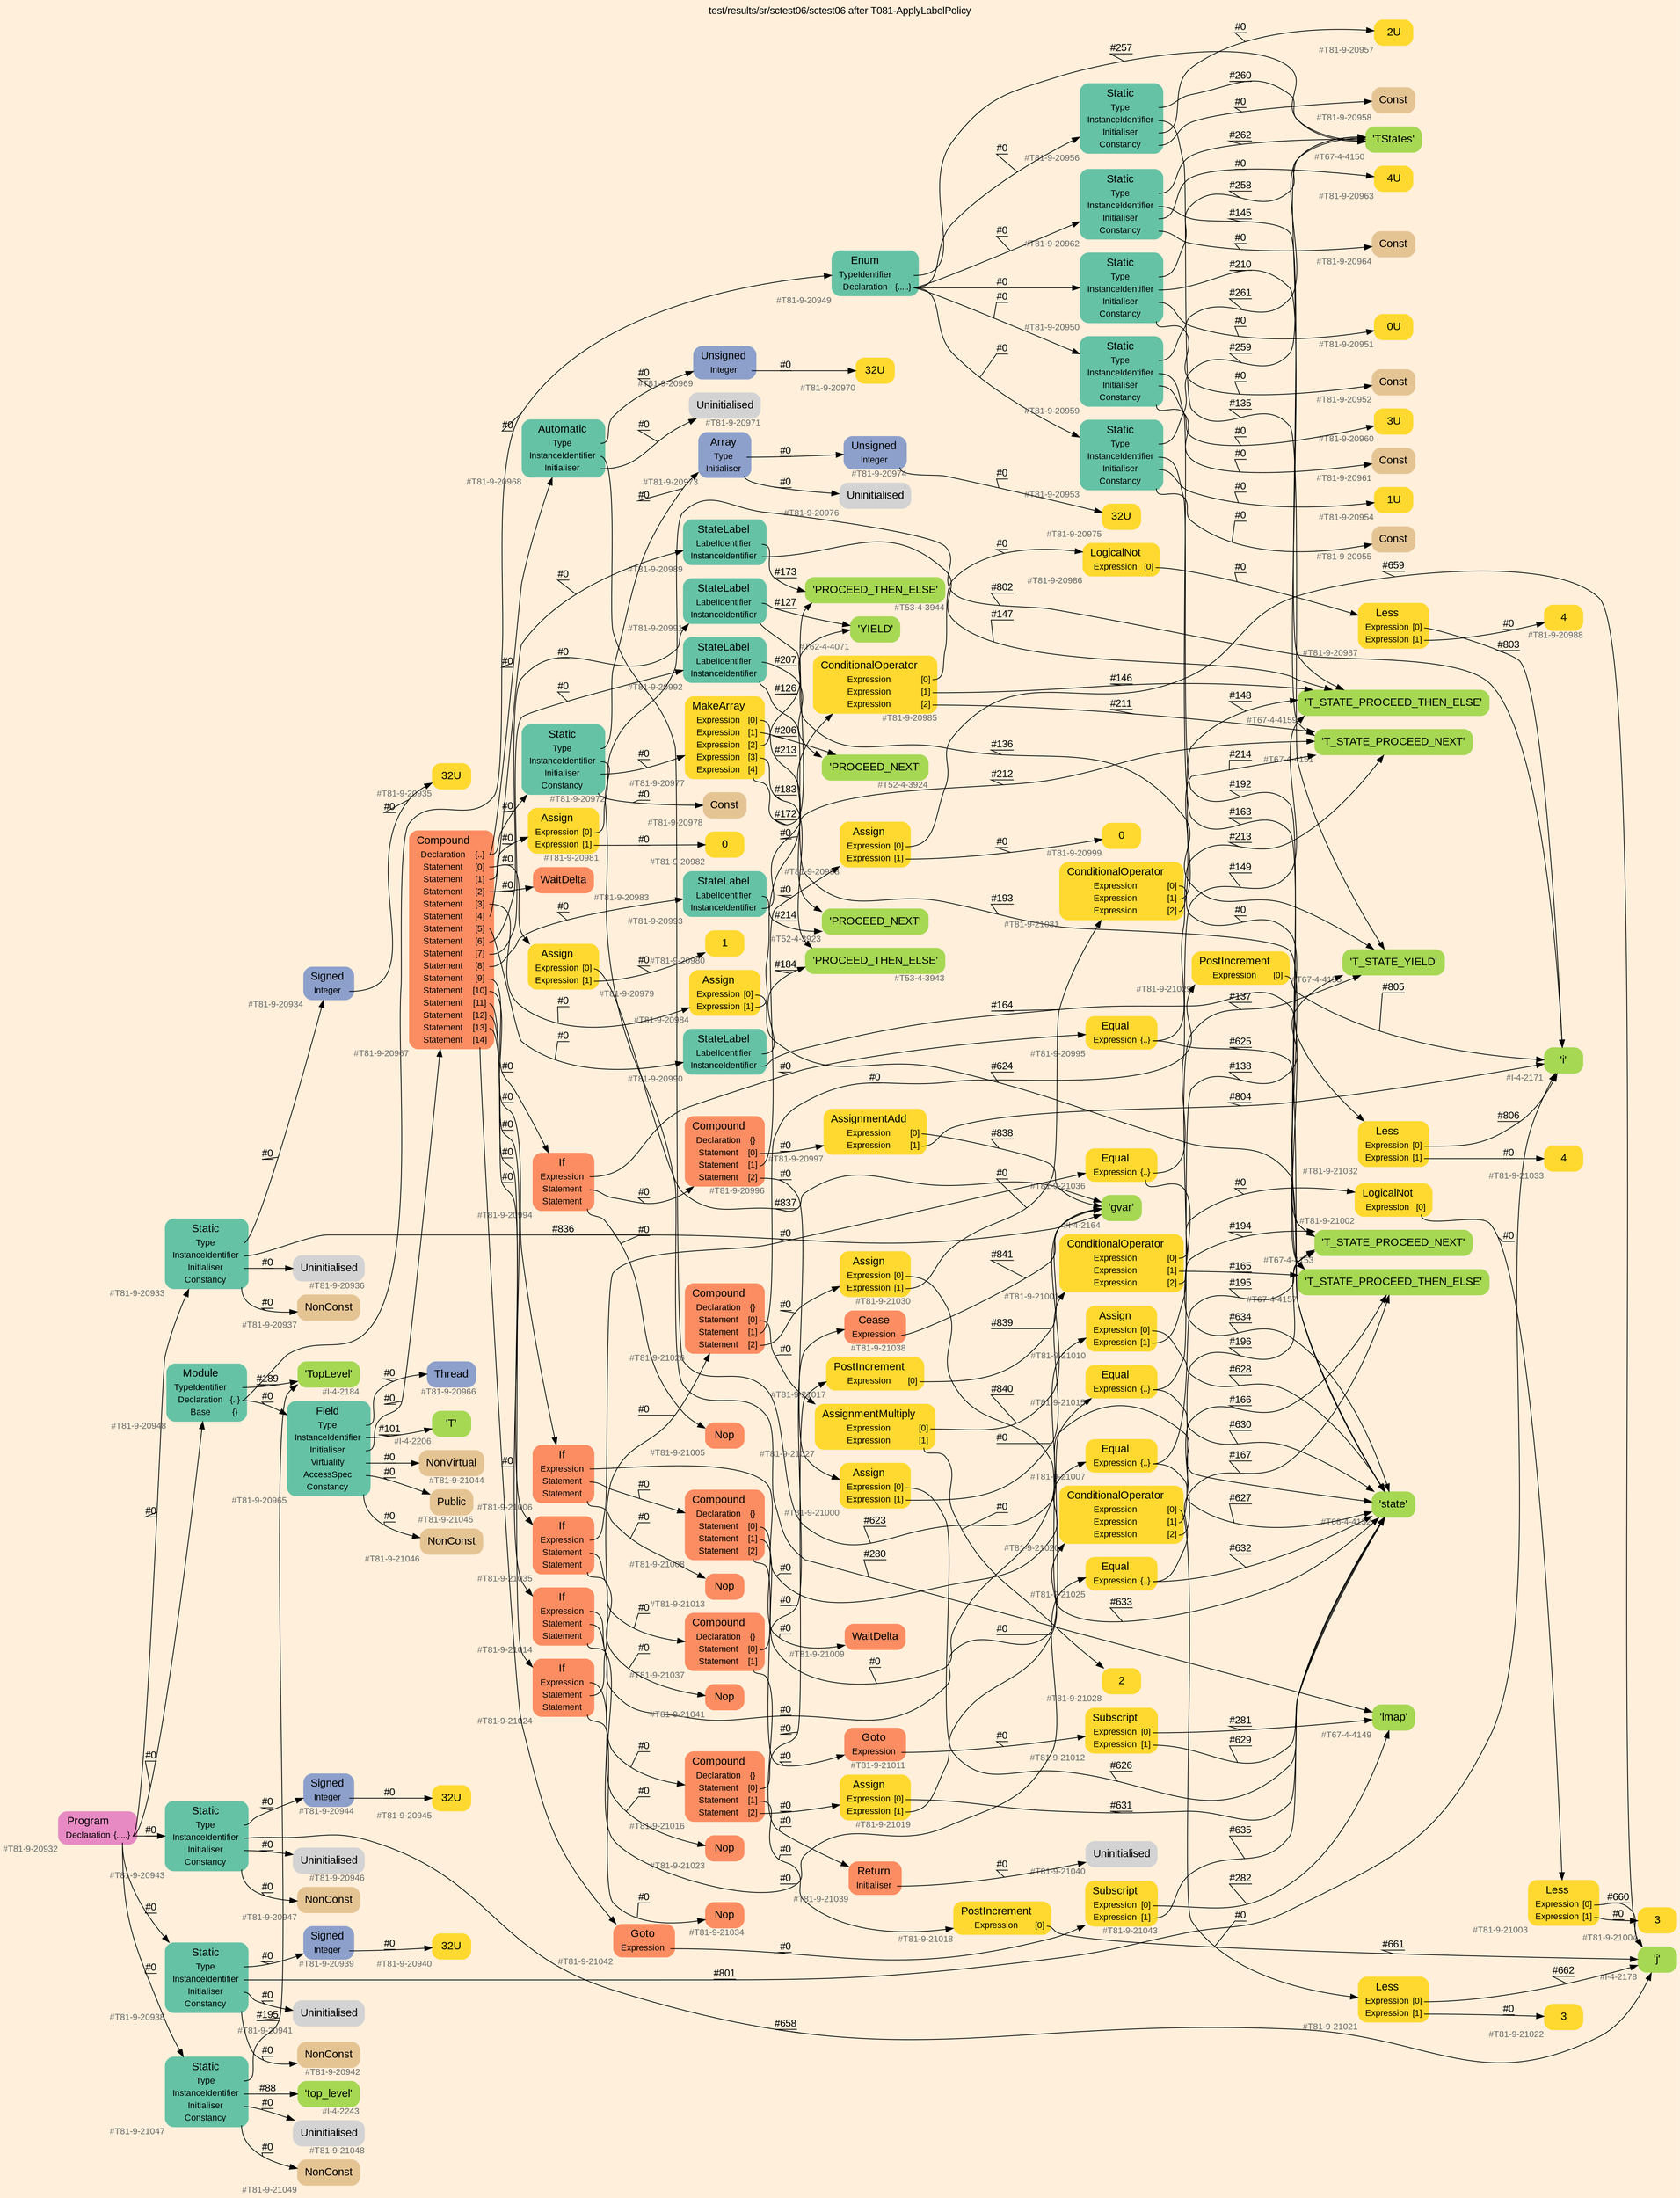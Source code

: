 digraph "test/results/sr/sctest06/sctest06 after T081-ApplyLabelPolicy" {
label = "test/results/sr/sctest06/sctest06 after T081-ApplyLabelPolicy"
labelloc = t
graph [
    rankdir = "LR"
    ranksep = 0.3
    bgcolor = antiquewhite1
    color = black
    fontcolor = black
    fontname = "Arial"
];
node [
    fontname = "Arial"
];
edge [
    fontname = "Arial"
];

// -------------------- node figure --------------------
// -------- block #T81-9-20932 ----------
"#T81-9-20932" [
    fillcolor = "/set28/4"
    xlabel = "#T81-9-20932"
    fontsize = "12"
    fontcolor = grey40
    shape = "plaintext"
    label = <<TABLE BORDER="0" CELLBORDER="0" CELLSPACING="0">
     <TR><TD><FONT COLOR="black" POINT-SIZE="15">Program</FONT></TD></TR>
     <TR><TD><FONT COLOR="black" POINT-SIZE="12">Declaration</FONT></TD><TD PORT="port0"><FONT COLOR="black" POINT-SIZE="12">{.....}</FONT></TD></TR>
    </TABLE>>
    style = "rounded,filled"
];

// -------- block #T81-9-20933 ----------
"#T81-9-20933" [
    fillcolor = "/set28/1"
    xlabel = "#T81-9-20933"
    fontsize = "12"
    fontcolor = grey40
    shape = "plaintext"
    label = <<TABLE BORDER="0" CELLBORDER="0" CELLSPACING="0">
     <TR><TD><FONT COLOR="black" POINT-SIZE="15">Static</FONT></TD></TR>
     <TR><TD><FONT COLOR="black" POINT-SIZE="12">Type</FONT></TD><TD PORT="port0"></TD></TR>
     <TR><TD><FONT COLOR="black" POINT-SIZE="12">InstanceIdentifier</FONT></TD><TD PORT="port1"></TD></TR>
     <TR><TD><FONT COLOR="black" POINT-SIZE="12">Initialiser</FONT></TD><TD PORT="port2"></TD></TR>
     <TR><TD><FONT COLOR="black" POINT-SIZE="12">Constancy</FONT></TD><TD PORT="port3"></TD></TR>
    </TABLE>>
    style = "rounded,filled"
];

// -------- block #T81-9-20934 ----------
"#T81-9-20934" [
    fillcolor = "/set28/3"
    xlabel = "#T81-9-20934"
    fontsize = "12"
    fontcolor = grey40
    shape = "plaintext"
    label = <<TABLE BORDER="0" CELLBORDER="0" CELLSPACING="0">
     <TR><TD><FONT COLOR="black" POINT-SIZE="15">Signed</FONT></TD></TR>
     <TR><TD><FONT COLOR="black" POINT-SIZE="12">Integer</FONT></TD><TD PORT="port0"></TD></TR>
    </TABLE>>
    style = "rounded,filled"
];

// -------- block #T81-9-20935 ----------
"#T81-9-20935" [
    fillcolor = "/set28/6"
    xlabel = "#T81-9-20935"
    fontsize = "12"
    fontcolor = grey40
    shape = "plaintext"
    label = <<TABLE BORDER="0" CELLBORDER="0" CELLSPACING="0">
     <TR><TD><FONT COLOR="black" POINT-SIZE="15">32U</FONT></TD></TR>
    </TABLE>>
    style = "rounded,filled"
];

// -------- block #I-4-2164 ----------
"#I-4-2164" [
    fillcolor = "/set28/5"
    xlabel = "#I-4-2164"
    fontsize = "12"
    fontcolor = grey40
    shape = "plaintext"
    label = <<TABLE BORDER="0" CELLBORDER="0" CELLSPACING="0">
     <TR><TD><FONT COLOR="black" POINT-SIZE="15">'gvar'</FONT></TD></TR>
    </TABLE>>
    style = "rounded,filled"
];

// -------- block #T81-9-20936 ----------
"#T81-9-20936" [
    xlabel = "#T81-9-20936"
    fontsize = "12"
    fontcolor = grey40
    shape = "plaintext"
    label = <<TABLE BORDER="0" CELLBORDER="0" CELLSPACING="0">
     <TR><TD><FONT COLOR="black" POINT-SIZE="15">Uninitialised</FONT></TD></TR>
    </TABLE>>
    style = "rounded,filled"
];

// -------- block #T81-9-20937 ----------
"#T81-9-20937" [
    fillcolor = "/set28/7"
    xlabel = "#T81-9-20937"
    fontsize = "12"
    fontcolor = grey40
    shape = "plaintext"
    label = <<TABLE BORDER="0" CELLBORDER="0" CELLSPACING="0">
     <TR><TD><FONT COLOR="black" POINT-SIZE="15">NonConst</FONT></TD></TR>
    </TABLE>>
    style = "rounded,filled"
];

// -------- block #T81-9-20938 ----------
"#T81-9-20938" [
    fillcolor = "/set28/1"
    xlabel = "#T81-9-20938"
    fontsize = "12"
    fontcolor = grey40
    shape = "plaintext"
    label = <<TABLE BORDER="0" CELLBORDER="0" CELLSPACING="0">
     <TR><TD><FONT COLOR="black" POINT-SIZE="15">Static</FONT></TD></TR>
     <TR><TD><FONT COLOR="black" POINT-SIZE="12">Type</FONT></TD><TD PORT="port0"></TD></TR>
     <TR><TD><FONT COLOR="black" POINT-SIZE="12">InstanceIdentifier</FONT></TD><TD PORT="port1"></TD></TR>
     <TR><TD><FONT COLOR="black" POINT-SIZE="12">Initialiser</FONT></TD><TD PORT="port2"></TD></TR>
     <TR><TD><FONT COLOR="black" POINT-SIZE="12">Constancy</FONT></TD><TD PORT="port3"></TD></TR>
    </TABLE>>
    style = "rounded,filled"
];

// -------- block #T81-9-20939 ----------
"#T81-9-20939" [
    fillcolor = "/set28/3"
    xlabel = "#T81-9-20939"
    fontsize = "12"
    fontcolor = grey40
    shape = "plaintext"
    label = <<TABLE BORDER="0" CELLBORDER="0" CELLSPACING="0">
     <TR><TD><FONT COLOR="black" POINT-SIZE="15">Signed</FONT></TD></TR>
     <TR><TD><FONT COLOR="black" POINT-SIZE="12">Integer</FONT></TD><TD PORT="port0"></TD></TR>
    </TABLE>>
    style = "rounded,filled"
];

// -------- block #T81-9-20940 ----------
"#T81-9-20940" [
    fillcolor = "/set28/6"
    xlabel = "#T81-9-20940"
    fontsize = "12"
    fontcolor = grey40
    shape = "plaintext"
    label = <<TABLE BORDER="0" CELLBORDER="0" CELLSPACING="0">
     <TR><TD><FONT COLOR="black" POINT-SIZE="15">32U</FONT></TD></TR>
    </TABLE>>
    style = "rounded,filled"
];

// -------- block #I-4-2171 ----------
"#I-4-2171" [
    fillcolor = "/set28/5"
    xlabel = "#I-4-2171"
    fontsize = "12"
    fontcolor = grey40
    shape = "plaintext"
    label = <<TABLE BORDER="0" CELLBORDER="0" CELLSPACING="0">
     <TR><TD><FONT COLOR="black" POINT-SIZE="15">'i'</FONT></TD></TR>
    </TABLE>>
    style = "rounded,filled"
];

// -------- block #T81-9-20941 ----------
"#T81-9-20941" [
    xlabel = "#T81-9-20941"
    fontsize = "12"
    fontcolor = grey40
    shape = "plaintext"
    label = <<TABLE BORDER="0" CELLBORDER="0" CELLSPACING="0">
     <TR><TD><FONT COLOR="black" POINT-SIZE="15">Uninitialised</FONT></TD></TR>
    </TABLE>>
    style = "rounded,filled"
];

// -------- block #T81-9-20942 ----------
"#T81-9-20942" [
    fillcolor = "/set28/7"
    xlabel = "#T81-9-20942"
    fontsize = "12"
    fontcolor = grey40
    shape = "plaintext"
    label = <<TABLE BORDER="0" CELLBORDER="0" CELLSPACING="0">
     <TR><TD><FONT COLOR="black" POINT-SIZE="15">NonConst</FONT></TD></TR>
    </TABLE>>
    style = "rounded,filled"
];

// -------- block #T81-9-20943 ----------
"#T81-9-20943" [
    fillcolor = "/set28/1"
    xlabel = "#T81-9-20943"
    fontsize = "12"
    fontcolor = grey40
    shape = "plaintext"
    label = <<TABLE BORDER="0" CELLBORDER="0" CELLSPACING="0">
     <TR><TD><FONT COLOR="black" POINT-SIZE="15">Static</FONT></TD></TR>
     <TR><TD><FONT COLOR="black" POINT-SIZE="12">Type</FONT></TD><TD PORT="port0"></TD></TR>
     <TR><TD><FONT COLOR="black" POINT-SIZE="12">InstanceIdentifier</FONT></TD><TD PORT="port1"></TD></TR>
     <TR><TD><FONT COLOR="black" POINT-SIZE="12">Initialiser</FONT></TD><TD PORT="port2"></TD></TR>
     <TR><TD><FONT COLOR="black" POINT-SIZE="12">Constancy</FONT></TD><TD PORT="port3"></TD></TR>
    </TABLE>>
    style = "rounded,filled"
];

// -------- block #T81-9-20944 ----------
"#T81-9-20944" [
    fillcolor = "/set28/3"
    xlabel = "#T81-9-20944"
    fontsize = "12"
    fontcolor = grey40
    shape = "plaintext"
    label = <<TABLE BORDER="0" CELLBORDER="0" CELLSPACING="0">
     <TR><TD><FONT COLOR="black" POINT-SIZE="15">Signed</FONT></TD></TR>
     <TR><TD><FONT COLOR="black" POINT-SIZE="12">Integer</FONT></TD><TD PORT="port0"></TD></TR>
    </TABLE>>
    style = "rounded,filled"
];

// -------- block #T81-9-20945 ----------
"#T81-9-20945" [
    fillcolor = "/set28/6"
    xlabel = "#T81-9-20945"
    fontsize = "12"
    fontcolor = grey40
    shape = "plaintext"
    label = <<TABLE BORDER="0" CELLBORDER="0" CELLSPACING="0">
     <TR><TD><FONT COLOR="black" POINT-SIZE="15">32U</FONT></TD></TR>
    </TABLE>>
    style = "rounded,filled"
];

// -------- block #I-4-2178 ----------
"#I-4-2178" [
    fillcolor = "/set28/5"
    xlabel = "#I-4-2178"
    fontsize = "12"
    fontcolor = grey40
    shape = "plaintext"
    label = <<TABLE BORDER="0" CELLBORDER="0" CELLSPACING="0">
     <TR><TD><FONT COLOR="black" POINT-SIZE="15">'j'</FONT></TD></TR>
    </TABLE>>
    style = "rounded,filled"
];

// -------- block #T81-9-20946 ----------
"#T81-9-20946" [
    xlabel = "#T81-9-20946"
    fontsize = "12"
    fontcolor = grey40
    shape = "plaintext"
    label = <<TABLE BORDER="0" CELLBORDER="0" CELLSPACING="0">
     <TR><TD><FONT COLOR="black" POINT-SIZE="15">Uninitialised</FONT></TD></TR>
    </TABLE>>
    style = "rounded,filled"
];

// -------- block #T81-9-20947 ----------
"#T81-9-20947" [
    fillcolor = "/set28/7"
    xlabel = "#T81-9-20947"
    fontsize = "12"
    fontcolor = grey40
    shape = "plaintext"
    label = <<TABLE BORDER="0" CELLBORDER="0" CELLSPACING="0">
     <TR><TD><FONT COLOR="black" POINT-SIZE="15">NonConst</FONT></TD></TR>
    </TABLE>>
    style = "rounded,filled"
];

// -------- block #T81-9-20948 ----------
"#T81-9-20948" [
    fillcolor = "/set28/1"
    xlabel = "#T81-9-20948"
    fontsize = "12"
    fontcolor = grey40
    shape = "plaintext"
    label = <<TABLE BORDER="0" CELLBORDER="0" CELLSPACING="0">
     <TR><TD><FONT COLOR="black" POINT-SIZE="15">Module</FONT></TD></TR>
     <TR><TD><FONT COLOR="black" POINT-SIZE="12">TypeIdentifier</FONT></TD><TD PORT="port0"></TD></TR>
     <TR><TD><FONT COLOR="black" POINT-SIZE="12">Declaration</FONT></TD><TD PORT="port1"><FONT COLOR="black" POINT-SIZE="12">{..}</FONT></TD></TR>
     <TR><TD><FONT COLOR="black" POINT-SIZE="12">Base</FONT></TD><TD PORT="port2"><FONT COLOR="black" POINT-SIZE="12">{}</FONT></TD></TR>
    </TABLE>>
    style = "rounded,filled"
];

// -------- block #I-4-2184 ----------
"#I-4-2184" [
    fillcolor = "/set28/5"
    xlabel = "#I-4-2184"
    fontsize = "12"
    fontcolor = grey40
    shape = "plaintext"
    label = <<TABLE BORDER="0" CELLBORDER="0" CELLSPACING="0">
     <TR><TD><FONT COLOR="black" POINT-SIZE="15">'TopLevel'</FONT></TD></TR>
    </TABLE>>
    style = "rounded,filled"
];

// -------- block #T81-9-20949 ----------
"#T81-9-20949" [
    fillcolor = "/set28/1"
    xlabel = "#T81-9-20949"
    fontsize = "12"
    fontcolor = grey40
    shape = "plaintext"
    label = <<TABLE BORDER="0" CELLBORDER="0" CELLSPACING="0">
     <TR><TD><FONT COLOR="black" POINT-SIZE="15">Enum</FONT></TD></TR>
     <TR><TD><FONT COLOR="black" POINT-SIZE="12">TypeIdentifier</FONT></TD><TD PORT="port0"></TD></TR>
     <TR><TD><FONT COLOR="black" POINT-SIZE="12">Declaration</FONT></TD><TD PORT="port1"><FONT COLOR="black" POINT-SIZE="12">{.....}</FONT></TD></TR>
    </TABLE>>
    style = "rounded,filled"
];

// -------- block #T67-4-4150 ----------
"#T67-4-4150" [
    fillcolor = "/set28/5"
    xlabel = "#T67-4-4150"
    fontsize = "12"
    fontcolor = grey40
    shape = "plaintext"
    label = <<TABLE BORDER="0" CELLBORDER="0" CELLSPACING="0">
     <TR><TD><FONT COLOR="black" POINT-SIZE="15">'TStates'</FONT></TD></TR>
    </TABLE>>
    style = "rounded,filled"
];

// -------- block #T81-9-20950 ----------
"#T81-9-20950" [
    fillcolor = "/set28/1"
    xlabel = "#T81-9-20950"
    fontsize = "12"
    fontcolor = grey40
    shape = "plaintext"
    label = <<TABLE BORDER="0" CELLBORDER="0" CELLSPACING="0">
     <TR><TD><FONT COLOR="black" POINT-SIZE="15">Static</FONT></TD></TR>
     <TR><TD><FONT COLOR="black" POINT-SIZE="12">Type</FONT></TD><TD PORT="port0"></TD></TR>
     <TR><TD><FONT COLOR="black" POINT-SIZE="12">InstanceIdentifier</FONT></TD><TD PORT="port1"></TD></TR>
     <TR><TD><FONT COLOR="black" POINT-SIZE="12">Initialiser</FONT></TD><TD PORT="port2"></TD></TR>
     <TR><TD><FONT COLOR="black" POINT-SIZE="12">Constancy</FONT></TD><TD PORT="port3"></TD></TR>
    </TABLE>>
    style = "rounded,filled"
];

// -------- block #T67-4-4151 ----------
"#T67-4-4151" [
    fillcolor = "/set28/5"
    xlabel = "#T67-4-4151"
    fontsize = "12"
    fontcolor = grey40
    shape = "plaintext"
    label = <<TABLE BORDER="0" CELLBORDER="0" CELLSPACING="0">
     <TR><TD><FONT COLOR="black" POINT-SIZE="15">'T_STATE_PROCEED_NEXT'</FONT></TD></TR>
    </TABLE>>
    style = "rounded,filled"
];

// -------- block #T81-9-20951 ----------
"#T81-9-20951" [
    fillcolor = "/set28/6"
    xlabel = "#T81-9-20951"
    fontsize = "12"
    fontcolor = grey40
    shape = "plaintext"
    label = <<TABLE BORDER="0" CELLBORDER="0" CELLSPACING="0">
     <TR><TD><FONT COLOR="black" POINT-SIZE="15">0U</FONT></TD></TR>
    </TABLE>>
    style = "rounded,filled"
];

// -------- block #T81-9-20952 ----------
"#T81-9-20952" [
    fillcolor = "/set28/7"
    xlabel = "#T81-9-20952"
    fontsize = "12"
    fontcolor = grey40
    shape = "plaintext"
    label = <<TABLE BORDER="0" CELLBORDER="0" CELLSPACING="0">
     <TR><TD><FONT COLOR="black" POINT-SIZE="15">Const</FONT></TD></TR>
    </TABLE>>
    style = "rounded,filled"
];

// -------- block #T81-9-20953 ----------
"#T81-9-20953" [
    fillcolor = "/set28/1"
    xlabel = "#T81-9-20953"
    fontsize = "12"
    fontcolor = grey40
    shape = "plaintext"
    label = <<TABLE BORDER="0" CELLBORDER="0" CELLSPACING="0">
     <TR><TD><FONT COLOR="black" POINT-SIZE="15">Static</FONT></TD></TR>
     <TR><TD><FONT COLOR="black" POINT-SIZE="12">Type</FONT></TD><TD PORT="port0"></TD></TR>
     <TR><TD><FONT COLOR="black" POINT-SIZE="12">InstanceIdentifier</FONT></TD><TD PORT="port1"></TD></TR>
     <TR><TD><FONT COLOR="black" POINT-SIZE="12">Initialiser</FONT></TD><TD PORT="port2"></TD></TR>
     <TR><TD><FONT COLOR="black" POINT-SIZE="12">Constancy</FONT></TD><TD PORT="port3"></TD></TR>
    </TABLE>>
    style = "rounded,filled"
];

// -------- block #T67-4-4153 ----------
"#T67-4-4153" [
    fillcolor = "/set28/5"
    xlabel = "#T67-4-4153"
    fontsize = "12"
    fontcolor = grey40
    shape = "plaintext"
    label = <<TABLE BORDER="0" CELLBORDER="0" CELLSPACING="0">
     <TR><TD><FONT COLOR="black" POINT-SIZE="15">'T_STATE_PROCEED_NEXT'</FONT></TD></TR>
    </TABLE>>
    style = "rounded,filled"
];

// -------- block #T81-9-20954 ----------
"#T81-9-20954" [
    fillcolor = "/set28/6"
    xlabel = "#T81-9-20954"
    fontsize = "12"
    fontcolor = grey40
    shape = "plaintext"
    label = <<TABLE BORDER="0" CELLBORDER="0" CELLSPACING="0">
     <TR><TD><FONT COLOR="black" POINT-SIZE="15">1U</FONT></TD></TR>
    </TABLE>>
    style = "rounded,filled"
];

// -------- block #T81-9-20955 ----------
"#T81-9-20955" [
    fillcolor = "/set28/7"
    xlabel = "#T81-9-20955"
    fontsize = "12"
    fontcolor = grey40
    shape = "plaintext"
    label = <<TABLE BORDER="0" CELLBORDER="0" CELLSPACING="0">
     <TR><TD><FONT COLOR="black" POINT-SIZE="15">Const</FONT></TD></TR>
    </TABLE>>
    style = "rounded,filled"
];

// -------- block #T81-9-20956 ----------
"#T81-9-20956" [
    fillcolor = "/set28/1"
    xlabel = "#T81-9-20956"
    fontsize = "12"
    fontcolor = grey40
    shape = "plaintext"
    label = <<TABLE BORDER="0" CELLBORDER="0" CELLSPACING="0">
     <TR><TD><FONT COLOR="black" POINT-SIZE="15">Static</FONT></TD></TR>
     <TR><TD><FONT COLOR="black" POINT-SIZE="12">Type</FONT></TD><TD PORT="port0"></TD></TR>
     <TR><TD><FONT COLOR="black" POINT-SIZE="12">InstanceIdentifier</FONT></TD><TD PORT="port1"></TD></TR>
     <TR><TD><FONT COLOR="black" POINT-SIZE="12">Initialiser</FONT></TD><TD PORT="port2"></TD></TR>
     <TR><TD><FONT COLOR="black" POINT-SIZE="12">Constancy</FONT></TD><TD PORT="port3"></TD></TR>
    </TABLE>>
    style = "rounded,filled"
];

// -------- block #T67-4-4155 ----------
"#T67-4-4155" [
    fillcolor = "/set28/5"
    xlabel = "#T67-4-4155"
    fontsize = "12"
    fontcolor = grey40
    shape = "plaintext"
    label = <<TABLE BORDER="0" CELLBORDER="0" CELLSPACING="0">
     <TR><TD><FONT COLOR="black" POINT-SIZE="15">'T_STATE_YIELD'</FONT></TD></TR>
    </TABLE>>
    style = "rounded,filled"
];

// -------- block #T81-9-20957 ----------
"#T81-9-20957" [
    fillcolor = "/set28/6"
    xlabel = "#T81-9-20957"
    fontsize = "12"
    fontcolor = grey40
    shape = "plaintext"
    label = <<TABLE BORDER="0" CELLBORDER="0" CELLSPACING="0">
     <TR><TD><FONT COLOR="black" POINT-SIZE="15">2U</FONT></TD></TR>
    </TABLE>>
    style = "rounded,filled"
];

// -------- block #T81-9-20958 ----------
"#T81-9-20958" [
    fillcolor = "/set28/7"
    xlabel = "#T81-9-20958"
    fontsize = "12"
    fontcolor = grey40
    shape = "plaintext"
    label = <<TABLE BORDER="0" CELLBORDER="0" CELLSPACING="0">
     <TR><TD><FONT COLOR="black" POINT-SIZE="15">Const</FONT></TD></TR>
    </TABLE>>
    style = "rounded,filled"
];

// -------- block #T81-9-20959 ----------
"#T81-9-20959" [
    fillcolor = "/set28/1"
    xlabel = "#T81-9-20959"
    fontsize = "12"
    fontcolor = grey40
    shape = "plaintext"
    label = <<TABLE BORDER="0" CELLBORDER="0" CELLSPACING="0">
     <TR><TD><FONT COLOR="black" POINT-SIZE="15">Static</FONT></TD></TR>
     <TR><TD><FONT COLOR="black" POINT-SIZE="12">Type</FONT></TD><TD PORT="port0"></TD></TR>
     <TR><TD><FONT COLOR="black" POINT-SIZE="12">InstanceIdentifier</FONT></TD><TD PORT="port1"></TD></TR>
     <TR><TD><FONT COLOR="black" POINT-SIZE="12">Initialiser</FONT></TD><TD PORT="port2"></TD></TR>
     <TR><TD><FONT COLOR="black" POINT-SIZE="12">Constancy</FONT></TD><TD PORT="port3"></TD></TR>
    </TABLE>>
    style = "rounded,filled"
];

// -------- block #T67-4-4157 ----------
"#T67-4-4157" [
    fillcolor = "/set28/5"
    xlabel = "#T67-4-4157"
    fontsize = "12"
    fontcolor = grey40
    shape = "plaintext"
    label = <<TABLE BORDER="0" CELLBORDER="0" CELLSPACING="0">
     <TR><TD><FONT COLOR="black" POINT-SIZE="15">'T_STATE_PROCEED_THEN_ELSE'</FONT></TD></TR>
    </TABLE>>
    style = "rounded,filled"
];

// -------- block #T81-9-20960 ----------
"#T81-9-20960" [
    fillcolor = "/set28/6"
    xlabel = "#T81-9-20960"
    fontsize = "12"
    fontcolor = grey40
    shape = "plaintext"
    label = <<TABLE BORDER="0" CELLBORDER="0" CELLSPACING="0">
     <TR><TD><FONT COLOR="black" POINT-SIZE="15">3U</FONT></TD></TR>
    </TABLE>>
    style = "rounded,filled"
];

// -------- block #T81-9-20961 ----------
"#T81-9-20961" [
    fillcolor = "/set28/7"
    xlabel = "#T81-9-20961"
    fontsize = "12"
    fontcolor = grey40
    shape = "plaintext"
    label = <<TABLE BORDER="0" CELLBORDER="0" CELLSPACING="0">
     <TR><TD><FONT COLOR="black" POINT-SIZE="15">Const</FONT></TD></TR>
    </TABLE>>
    style = "rounded,filled"
];

// -------- block #T81-9-20962 ----------
"#T81-9-20962" [
    fillcolor = "/set28/1"
    xlabel = "#T81-9-20962"
    fontsize = "12"
    fontcolor = grey40
    shape = "plaintext"
    label = <<TABLE BORDER="0" CELLBORDER="0" CELLSPACING="0">
     <TR><TD><FONT COLOR="black" POINT-SIZE="15">Static</FONT></TD></TR>
     <TR><TD><FONT COLOR="black" POINT-SIZE="12">Type</FONT></TD><TD PORT="port0"></TD></TR>
     <TR><TD><FONT COLOR="black" POINT-SIZE="12">InstanceIdentifier</FONT></TD><TD PORT="port1"></TD></TR>
     <TR><TD><FONT COLOR="black" POINT-SIZE="12">Initialiser</FONT></TD><TD PORT="port2"></TD></TR>
     <TR><TD><FONT COLOR="black" POINT-SIZE="12">Constancy</FONT></TD><TD PORT="port3"></TD></TR>
    </TABLE>>
    style = "rounded,filled"
];

// -------- block #T67-4-4159 ----------
"#T67-4-4159" [
    fillcolor = "/set28/5"
    xlabel = "#T67-4-4159"
    fontsize = "12"
    fontcolor = grey40
    shape = "plaintext"
    label = <<TABLE BORDER="0" CELLBORDER="0" CELLSPACING="0">
     <TR><TD><FONT COLOR="black" POINT-SIZE="15">'T_STATE_PROCEED_THEN_ELSE'</FONT></TD></TR>
    </TABLE>>
    style = "rounded,filled"
];

// -------- block #T81-9-20963 ----------
"#T81-9-20963" [
    fillcolor = "/set28/6"
    xlabel = "#T81-9-20963"
    fontsize = "12"
    fontcolor = grey40
    shape = "plaintext"
    label = <<TABLE BORDER="0" CELLBORDER="0" CELLSPACING="0">
     <TR><TD><FONT COLOR="black" POINT-SIZE="15">4U</FONT></TD></TR>
    </TABLE>>
    style = "rounded,filled"
];

// -------- block #T81-9-20964 ----------
"#T81-9-20964" [
    fillcolor = "/set28/7"
    xlabel = "#T81-9-20964"
    fontsize = "12"
    fontcolor = grey40
    shape = "plaintext"
    label = <<TABLE BORDER="0" CELLBORDER="0" CELLSPACING="0">
     <TR><TD><FONT COLOR="black" POINT-SIZE="15">Const</FONT></TD></TR>
    </TABLE>>
    style = "rounded,filled"
];

// -------- block #T81-9-20965 ----------
"#T81-9-20965" [
    fillcolor = "/set28/1"
    xlabel = "#T81-9-20965"
    fontsize = "12"
    fontcolor = grey40
    shape = "plaintext"
    label = <<TABLE BORDER="0" CELLBORDER="0" CELLSPACING="0">
     <TR><TD><FONT COLOR="black" POINT-SIZE="15">Field</FONT></TD></TR>
     <TR><TD><FONT COLOR="black" POINT-SIZE="12">Type</FONT></TD><TD PORT="port0"></TD></TR>
     <TR><TD><FONT COLOR="black" POINT-SIZE="12">InstanceIdentifier</FONT></TD><TD PORT="port1"></TD></TR>
     <TR><TD><FONT COLOR="black" POINT-SIZE="12">Initialiser</FONT></TD><TD PORT="port2"></TD></TR>
     <TR><TD><FONT COLOR="black" POINT-SIZE="12">Virtuality</FONT></TD><TD PORT="port3"></TD></TR>
     <TR><TD><FONT COLOR="black" POINT-SIZE="12">AccessSpec</FONT></TD><TD PORT="port4"></TD></TR>
     <TR><TD><FONT COLOR="black" POINT-SIZE="12">Constancy</FONT></TD><TD PORT="port5"></TD></TR>
    </TABLE>>
    style = "rounded,filled"
];

// -------- block #T81-9-20966 ----------
"#T81-9-20966" [
    fillcolor = "/set28/3"
    xlabel = "#T81-9-20966"
    fontsize = "12"
    fontcolor = grey40
    shape = "plaintext"
    label = <<TABLE BORDER="0" CELLBORDER="0" CELLSPACING="0">
     <TR><TD><FONT COLOR="black" POINT-SIZE="15">Thread</FONT></TD></TR>
    </TABLE>>
    style = "rounded,filled"
];

// -------- block #I-4-2206 ----------
"#I-4-2206" [
    fillcolor = "/set28/5"
    xlabel = "#I-4-2206"
    fontsize = "12"
    fontcolor = grey40
    shape = "plaintext"
    label = <<TABLE BORDER="0" CELLBORDER="0" CELLSPACING="0">
     <TR><TD><FONT COLOR="black" POINT-SIZE="15">'T'</FONT></TD></TR>
    </TABLE>>
    style = "rounded,filled"
];

// -------- block #T81-9-20967 ----------
"#T81-9-20967" [
    fillcolor = "/set28/2"
    xlabel = "#T81-9-20967"
    fontsize = "12"
    fontcolor = grey40
    shape = "plaintext"
    label = <<TABLE BORDER="0" CELLBORDER="0" CELLSPACING="0">
     <TR><TD><FONT COLOR="black" POINT-SIZE="15">Compound</FONT></TD></TR>
     <TR><TD><FONT COLOR="black" POINT-SIZE="12">Declaration</FONT></TD><TD PORT="port0"><FONT COLOR="black" POINT-SIZE="12">{..}</FONT></TD></TR>
     <TR><TD><FONT COLOR="black" POINT-SIZE="12">Statement</FONT></TD><TD PORT="port1"><FONT COLOR="black" POINT-SIZE="12">[0]</FONT></TD></TR>
     <TR><TD><FONT COLOR="black" POINT-SIZE="12">Statement</FONT></TD><TD PORT="port2"><FONT COLOR="black" POINT-SIZE="12">[1]</FONT></TD></TR>
     <TR><TD><FONT COLOR="black" POINT-SIZE="12">Statement</FONT></TD><TD PORT="port3"><FONT COLOR="black" POINT-SIZE="12">[2]</FONT></TD></TR>
     <TR><TD><FONT COLOR="black" POINT-SIZE="12">Statement</FONT></TD><TD PORT="port4"><FONT COLOR="black" POINT-SIZE="12">[3]</FONT></TD></TR>
     <TR><TD><FONT COLOR="black" POINT-SIZE="12">Statement</FONT></TD><TD PORT="port5"><FONT COLOR="black" POINT-SIZE="12">[4]</FONT></TD></TR>
     <TR><TD><FONT COLOR="black" POINT-SIZE="12">Statement</FONT></TD><TD PORT="port6"><FONT COLOR="black" POINT-SIZE="12">[5]</FONT></TD></TR>
     <TR><TD><FONT COLOR="black" POINT-SIZE="12">Statement</FONT></TD><TD PORT="port7"><FONT COLOR="black" POINT-SIZE="12">[6]</FONT></TD></TR>
     <TR><TD><FONT COLOR="black" POINT-SIZE="12">Statement</FONT></TD><TD PORT="port8"><FONT COLOR="black" POINT-SIZE="12">[7]</FONT></TD></TR>
     <TR><TD><FONT COLOR="black" POINT-SIZE="12">Statement</FONT></TD><TD PORT="port9"><FONT COLOR="black" POINT-SIZE="12">[8]</FONT></TD></TR>
     <TR><TD><FONT COLOR="black" POINT-SIZE="12">Statement</FONT></TD><TD PORT="port10"><FONT COLOR="black" POINT-SIZE="12">[9]</FONT></TD></TR>
     <TR><TD><FONT COLOR="black" POINT-SIZE="12">Statement</FONT></TD><TD PORT="port11"><FONT COLOR="black" POINT-SIZE="12">[10]</FONT></TD></TR>
     <TR><TD><FONT COLOR="black" POINT-SIZE="12">Statement</FONT></TD><TD PORT="port12"><FONT COLOR="black" POINT-SIZE="12">[11]</FONT></TD></TR>
     <TR><TD><FONT COLOR="black" POINT-SIZE="12">Statement</FONT></TD><TD PORT="port13"><FONT COLOR="black" POINT-SIZE="12">[12]</FONT></TD></TR>
     <TR><TD><FONT COLOR="black" POINT-SIZE="12">Statement</FONT></TD><TD PORT="port14"><FONT COLOR="black" POINT-SIZE="12">[13]</FONT></TD></TR>
     <TR><TD><FONT COLOR="black" POINT-SIZE="12">Statement</FONT></TD><TD PORT="port15"><FONT COLOR="black" POINT-SIZE="12">[14]</FONT></TD></TR>
    </TABLE>>
    style = "rounded,filled"
];

// -------- block #T81-9-20968 ----------
"#T81-9-20968" [
    fillcolor = "/set28/1"
    xlabel = "#T81-9-20968"
    fontsize = "12"
    fontcolor = grey40
    shape = "plaintext"
    label = <<TABLE BORDER="0" CELLBORDER="0" CELLSPACING="0">
     <TR><TD><FONT COLOR="black" POINT-SIZE="15">Automatic</FONT></TD></TR>
     <TR><TD><FONT COLOR="black" POINT-SIZE="12">Type</FONT></TD><TD PORT="port0"></TD></TR>
     <TR><TD><FONT COLOR="black" POINT-SIZE="12">InstanceIdentifier</FONT></TD><TD PORT="port1"></TD></TR>
     <TR><TD><FONT COLOR="black" POINT-SIZE="12">Initialiser</FONT></TD><TD PORT="port2"></TD></TR>
    </TABLE>>
    style = "rounded,filled"
];

// -------- block #T81-9-20969 ----------
"#T81-9-20969" [
    fillcolor = "/set28/3"
    xlabel = "#T81-9-20969"
    fontsize = "12"
    fontcolor = grey40
    shape = "plaintext"
    label = <<TABLE BORDER="0" CELLBORDER="0" CELLSPACING="0">
     <TR><TD><FONT COLOR="black" POINT-SIZE="15">Unsigned</FONT></TD></TR>
     <TR><TD><FONT COLOR="black" POINT-SIZE="12">Integer</FONT></TD><TD PORT="port0"></TD></TR>
    </TABLE>>
    style = "rounded,filled"
];

// -------- block #T81-9-20970 ----------
"#T81-9-20970" [
    fillcolor = "/set28/6"
    xlabel = "#T81-9-20970"
    fontsize = "12"
    fontcolor = grey40
    shape = "plaintext"
    label = <<TABLE BORDER="0" CELLBORDER="0" CELLSPACING="0">
     <TR><TD><FONT COLOR="black" POINT-SIZE="15">32U</FONT></TD></TR>
    </TABLE>>
    style = "rounded,filled"
];

// -------- block #T66-4-4132 ----------
"#T66-4-4132" [
    fillcolor = "/set28/5"
    xlabel = "#T66-4-4132"
    fontsize = "12"
    fontcolor = grey40
    shape = "plaintext"
    label = <<TABLE BORDER="0" CELLBORDER="0" CELLSPACING="0">
     <TR><TD><FONT COLOR="black" POINT-SIZE="15">'state'</FONT></TD></TR>
    </TABLE>>
    style = "rounded,filled"
];

// -------- block #T81-9-20971 ----------
"#T81-9-20971" [
    xlabel = "#T81-9-20971"
    fontsize = "12"
    fontcolor = grey40
    shape = "plaintext"
    label = <<TABLE BORDER="0" CELLBORDER="0" CELLSPACING="0">
     <TR><TD><FONT COLOR="black" POINT-SIZE="15">Uninitialised</FONT></TD></TR>
    </TABLE>>
    style = "rounded,filled"
];

// -------- block #T81-9-20972 ----------
"#T81-9-20972" [
    fillcolor = "/set28/1"
    xlabel = "#T81-9-20972"
    fontsize = "12"
    fontcolor = grey40
    shape = "plaintext"
    label = <<TABLE BORDER="0" CELLBORDER="0" CELLSPACING="0">
     <TR><TD><FONT COLOR="black" POINT-SIZE="15">Static</FONT></TD></TR>
     <TR><TD><FONT COLOR="black" POINT-SIZE="12">Type</FONT></TD><TD PORT="port0"></TD></TR>
     <TR><TD><FONT COLOR="black" POINT-SIZE="12">InstanceIdentifier</FONT></TD><TD PORT="port1"></TD></TR>
     <TR><TD><FONT COLOR="black" POINT-SIZE="12">Initialiser</FONT></TD><TD PORT="port2"></TD></TR>
     <TR><TD><FONT COLOR="black" POINT-SIZE="12">Constancy</FONT></TD><TD PORT="port3"></TD></TR>
    </TABLE>>
    style = "rounded,filled"
];

// -------- block #T81-9-20973 ----------
"#T81-9-20973" [
    fillcolor = "/set28/3"
    xlabel = "#T81-9-20973"
    fontsize = "12"
    fontcolor = grey40
    shape = "plaintext"
    label = <<TABLE BORDER="0" CELLBORDER="0" CELLSPACING="0">
     <TR><TD><FONT COLOR="black" POINT-SIZE="15">Array</FONT></TD></TR>
     <TR><TD><FONT COLOR="black" POINT-SIZE="12">Type</FONT></TD><TD PORT="port0"></TD></TR>
     <TR><TD><FONT COLOR="black" POINT-SIZE="12">Initialiser</FONT></TD><TD PORT="port1"></TD></TR>
    </TABLE>>
    style = "rounded,filled"
];

// -------- block #T81-9-20974 ----------
"#T81-9-20974" [
    fillcolor = "/set28/3"
    xlabel = "#T81-9-20974"
    fontsize = "12"
    fontcolor = grey40
    shape = "plaintext"
    label = <<TABLE BORDER="0" CELLBORDER="0" CELLSPACING="0">
     <TR><TD><FONT COLOR="black" POINT-SIZE="15">Unsigned</FONT></TD></TR>
     <TR><TD><FONT COLOR="black" POINT-SIZE="12">Integer</FONT></TD><TD PORT="port0"></TD></TR>
    </TABLE>>
    style = "rounded,filled"
];

// -------- block #T81-9-20975 ----------
"#T81-9-20975" [
    fillcolor = "/set28/6"
    xlabel = "#T81-9-20975"
    fontsize = "12"
    fontcolor = grey40
    shape = "plaintext"
    label = <<TABLE BORDER="0" CELLBORDER="0" CELLSPACING="0">
     <TR><TD><FONT COLOR="black" POINT-SIZE="15">32U</FONT></TD></TR>
    </TABLE>>
    style = "rounded,filled"
];

// -------- block #T81-9-20976 ----------
"#T81-9-20976" [
    xlabel = "#T81-9-20976"
    fontsize = "12"
    fontcolor = grey40
    shape = "plaintext"
    label = <<TABLE BORDER="0" CELLBORDER="0" CELLSPACING="0">
     <TR><TD><FONT COLOR="black" POINT-SIZE="15">Uninitialised</FONT></TD></TR>
    </TABLE>>
    style = "rounded,filled"
];

// -------- block #T67-4-4149 ----------
"#T67-4-4149" [
    fillcolor = "/set28/5"
    xlabel = "#T67-4-4149"
    fontsize = "12"
    fontcolor = grey40
    shape = "plaintext"
    label = <<TABLE BORDER="0" CELLBORDER="0" CELLSPACING="0">
     <TR><TD><FONT COLOR="black" POINT-SIZE="15">'lmap'</FONT></TD></TR>
    </TABLE>>
    style = "rounded,filled"
];

// -------- block #T81-9-20977 ----------
"#T81-9-20977" [
    fillcolor = "/set28/6"
    xlabel = "#T81-9-20977"
    fontsize = "12"
    fontcolor = grey40
    shape = "plaintext"
    label = <<TABLE BORDER="0" CELLBORDER="0" CELLSPACING="0">
     <TR><TD><FONT COLOR="black" POINT-SIZE="15">MakeArray</FONT></TD></TR>
     <TR><TD><FONT COLOR="black" POINT-SIZE="12">Expression</FONT></TD><TD PORT="port0"><FONT COLOR="black" POINT-SIZE="12">[0]</FONT></TD></TR>
     <TR><TD><FONT COLOR="black" POINT-SIZE="12">Expression</FONT></TD><TD PORT="port1"><FONT COLOR="black" POINT-SIZE="12">[1]</FONT></TD></TR>
     <TR><TD><FONT COLOR="black" POINT-SIZE="12">Expression</FONT></TD><TD PORT="port2"><FONT COLOR="black" POINT-SIZE="12">[2]</FONT></TD></TR>
     <TR><TD><FONT COLOR="black" POINT-SIZE="12">Expression</FONT></TD><TD PORT="port3"><FONT COLOR="black" POINT-SIZE="12">[3]</FONT></TD></TR>
     <TR><TD><FONT COLOR="black" POINT-SIZE="12">Expression</FONT></TD><TD PORT="port4"><FONT COLOR="black" POINT-SIZE="12">[4]</FONT></TD></TR>
    </TABLE>>
    style = "rounded,filled"
];

// -------- block #T52-4-3923 ----------
"#T52-4-3923" [
    fillcolor = "/set28/5"
    xlabel = "#T52-4-3923"
    fontsize = "12"
    fontcolor = grey40
    shape = "plaintext"
    label = <<TABLE BORDER="0" CELLBORDER="0" CELLSPACING="0">
     <TR><TD><FONT COLOR="black" POINT-SIZE="15">'PROCEED_NEXT'</FONT></TD></TR>
    </TABLE>>
    style = "rounded,filled"
];

// -------- block #T52-4-3924 ----------
"#T52-4-3924" [
    fillcolor = "/set28/5"
    xlabel = "#T52-4-3924"
    fontsize = "12"
    fontcolor = grey40
    shape = "plaintext"
    label = <<TABLE BORDER="0" CELLBORDER="0" CELLSPACING="0">
     <TR><TD><FONT COLOR="black" POINT-SIZE="15">'PROCEED_NEXT'</FONT></TD></TR>
    </TABLE>>
    style = "rounded,filled"
];

// -------- block #T62-4-4071 ----------
"#T62-4-4071" [
    fillcolor = "/set28/5"
    xlabel = "#T62-4-4071"
    fontsize = "12"
    fontcolor = grey40
    shape = "plaintext"
    label = <<TABLE BORDER="0" CELLBORDER="0" CELLSPACING="0">
     <TR><TD><FONT COLOR="black" POINT-SIZE="15">'YIELD'</FONT></TD></TR>
    </TABLE>>
    style = "rounded,filled"
];

// -------- block #T53-4-3943 ----------
"#T53-4-3943" [
    fillcolor = "/set28/5"
    xlabel = "#T53-4-3943"
    fontsize = "12"
    fontcolor = grey40
    shape = "plaintext"
    label = <<TABLE BORDER="0" CELLBORDER="0" CELLSPACING="0">
     <TR><TD><FONT COLOR="black" POINT-SIZE="15">'PROCEED_THEN_ELSE'</FONT></TD></TR>
    </TABLE>>
    style = "rounded,filled"
];

// -------- block #T53-4-3944 ----------
"#T53-4-3944" [
    fillcolor = "/set28/5"
    xlabel = "#T53-4-3944"
    fontsize = "12"
    fontcolor = grey40
    shape = "plaintext"
    label = <<TABLE BORDER="0" CELLBORDER="0" CELLSPACING="0">
     <TR><TD><FONT COLOR="black" POINT-SIZE="15">'PROCEED_THEN_ELSE'</FONT></TD></TR>
    </TABLE>>
    style = "rounded,filled"
];

// -------- block #T81-9-20978 ----------
"#T81-9-20978" [
    fillcolor = "/set28/7"
    xlabel = "#T81-9-20978"
    fontsize = "12"
    fontcolor = grey40
    shape = "plaintext"
    label = <<TABLE BORDER="0" CELLBORDER="0" CELLSPACING="0">
     <TR><TD><FONT COLOR="black" POINT-SIZE="15">Const</FONT></TD></TR>
    </TABLE>>
    style = "rounded,filled"
];

// -------- block #T81-9-20979 ----------
"#T81-9-20979" [
    fillcolor = "/set28/6"
    xlabel = "#T81-9-20979"
    fontsize = "12"
    fontcolor = grey40
    shape = "plaintext"
    label = <<TABLE BORDER="0" CELLBORDER="0" CELLSPACING="0">
     <TR><TD><FONT COLOR="black" POINT-SIZE="15">Assign</FONT></TD></TR>
     <TR><TD><FONT COLOR="black" POINT-SIZE="12">Expression</FONT></TD><TD PORT="port0"><FONT COLOR="black" POINT-SIZE="12">[0]</FONT></TD></TR>
     <TR><TD><FONT COLOR="black" POINT-SIZE="12">Expression</FONT></TD><TD PORT="port1"><FONT COLOR="black" POINT-SIZE="12">[1]</FONT></TD></TR>
    </TABLE>>
    style = "rounded,filled"
];

// -------- block #T81-9-20980 ----------
"#T81-9-20980" [
    fillcolor = "/set28/6"
    xlabel = "#T81-9-20980"
    fontsize = "12"
    fontcolor = grey40
    shape = "plaintext"
    label = <<TABLE BORDER="0" CELLBORDER="0" CELLSPACING="0">
     <TR><TD><FONT COLOR="black" POINT-SIZE="15">1</FONT></TD></TR>
    </TABLE>>
    style = "rounded,filled"
];

// -------- block #T81-9-20981 ----------
"#T81-9-20981" [
    fillcolor = "/set28/6"
    xlabel = "#T81-9-20981"
    fontsize = "12"
    fontcolor = grey40
    shape = "plaintext"
    label = <<TABLE BORDER="0" CELLBORDER="0" CELLSPACING="0">
     <TR><TD><FONT COLOR="black" POINT-SIZE="15">Assign</FONT></TD></TR>
     <TR><TD><FONT COLOR="black" POINT-SIZE="12">Expression</FONT></TD><TD PORT="port0"><FONT COLOR="black" POINT-SIZE="12">[0]</FONT></TD></TR>
     <TR><TD><FONT COLOR="black" POINT-SIZE="12">Expression</FONT></TD><TD PORT="port1"><FONT COLOR="black" POINT-SIZE="12">[1]</FONT></TD></TR>
    </TABLE>>
    style = "rounded,filled"
];

// -------- block #T81-9-20982 ----------
"#T81-9-20982" [
    fillcolor = "/set28/6"
    xlabel = "#T81-9-20982"
    fontsize = "12"
    fontcolor = grey40
    shape = "plaintext"
    label = <<TABLE BORDER="0" CELLBORDER="0" CELLSPACING="0">
     <TR><TD><FONT COLOR="black" POINT-SIZE="15">0</FONT></TD></TR>
    </TABLE>>
    style = "rounded,filled"
];

// -------- block #T81-9-20983 ----------
"#T81-9-20983" [
    fillcolor = "/set28/2"
    xlabel = "#T81-9-20983"
    fontsize = "12"
    fontcolor = grey40
    shape = "plaintext"
    label = <<TABLE BORDER="0" CELLBORDER="0" CELLSPACING="0">
     <TR><TD><FONT COLOR="black" POINT-SIZE="15">WaitDelta</FONT></TD></TR>
    </TABLE>>
    style = "rounded,filled"
];

// -------- block #T81-9-20984 ----------
"#T81-9-20984" [
    fillcolor = "/set28/6"
    xlabel = "#T81-9-20984"
    fontsize = "12"
    fontcolor = grey40
    shape = "plaintext"
    label = <<TABLE BORDER="0" CELLBORDER="0" CELLSPACING="0">
     <TR><TD><FONT COLOR="black" POINT-SIZE="15">Assign</FONT></TD></TR>
     <TR><TD><FONT COLOR="black" POINT-SIZE="12">Expression</FONT></TD><TD PORT="port0"><FONT COLOR="black" POINT-SIZE="12">[0]</FONT></TD></TR>
     <TR><TD><FONT COLOR="black" POINT-SIZE="12">Expression</FONT></TD><TD PORT="port1"><FONT COLOR="black" POINT-SIZE="12">[1]</FONT></TD></TR>
    </TABLE>>
    style = "rounded,filled"
];

// -------- block #T81-9-20985 ----------
"#T81-9-20985" [
    fillcolor = "/set28/6"
    xlabel = "#T81-9-20985"
    fontsize = "12"
    fontcolor = grey40
    shape = "plaintext"
    label = <<TABLE BORDER="0" CELLBORDER="0" CELLSPACING="0">
     <TR><TD><FONT COLOR="black" POINT-SIZE="15">ConditionalOperator</FONT></TD></TR>
     <TR><TD><FONT COLOR="black" POINT-SIZE="12">Expression</FONT></TD><TD PORT="port0"><FONT COLOR="black" POINT-SIZE="12">[0]</FONT></TD></TR>
     <TR><TD><FONT COLOR="black" POINT-SIZE="12">Expression</FONT></TD><TD PORT="port1"><FONT COLOR="black" POINT-SIZE="12">[1]</FONT></TD></TR>
     <TR><TD><FONT COLOR="black" POINT-SIZE="12">Expression</FONT></TD><TD PORT="port2"><FONT COLOR="black" POINT-SIZE="12">[2]</FONT></TD></TR>
    </TABLE>>
    style = "rounded,filled"
];

// -------- block #T81-9-20986 ----------
"#T81-9-20986" [
    fillcolor = "/set28/6"
    xlabel = "#T81-9-20986"
    fontsize = "12"
    fontcolor = grey40
    shape = "plaintext"
    label = <<TABLE BORDER="0" CELLBORDER="0" CELLSPACING="0">
     <TR><TD><FONT COLOR="black" POINT-SIZE="15">LogicalNot</FONT></TD></TR>
     <TR><TD><FONT COLOR="black" POINT-SIZE="12">Expression</FONT></TD><TD PORT="port0"><FONT COLOR="black" POINT-SIZE="12">[0]</FONT></TD></TR>
    </TABLE>>
    style = "rounded,filled"
];

// -------- block #T81-9-20987 ----------
"#T81-9-20987" [
    fillcolor = "/set28/6"
    xlabel = "#T81-9-20987"
    fontsize = "12"
    fontcolor = grey40
    shape = "plaintext"
    label = <<TABLE BORDER="0" CELLBORDER="0" CELLSPACING="0">
     <TR><TD><FONT COLOR="black" POINT-SIZE="15">Less</FONT></TD></TR>
     <TR><TD><FONT COLOR="black" POINT-SIZE="12">Expression</FONT></TD><TD PORT="port0"><FONT COLOR="black" POINT-SIZE="12">[0]</FONT></TD></TR>
     <TR><TD><FONT COLOR="black" POINT-SIZE="12">Expression</FONT></TD><TD PORT="port1"><FONT COLOR="black" POINT-SIZE="12">[1]</FONT></TD></TR>
    </TABLE>>
    style = "rounded,filled"
];

// -------- block #T81-9-20988 ----------
"#T81-9-20988" [
    fillcolor = "/set28/6"
    xlabel = "#T81-9-20988"
    fontsize = "12"
    fontcolor = grey40
    shape = "plaintext"
    label = <<TABLE BORDER="0" CELLBORDER="0" CELLSPACING="0">
     <TR><TD><FONT COLOR="black" POINT-SIZE="15">4</FONT></TD></TR>
    </TABLE>>
    style = "rounded,filled"
];

// -------- block #T81-9-20989 ----------
"#T81-9-20989" [
    fillcolor = "/set28/1"
    xlabel = "#T81-9-20989"
    fontsize = "12"
    fontcolor = grey40
    shape = "plaintext"
    label = <<TABLE BORDER="0" CELLBORDER="0" CELLSPACING="0">
     <TR><TD><FONT COLOR="black" POINT-SIZE="15">StateLabel</FONT></TD></TR>
     <TR><TD><FONT COLOR="black" POINT-SIZE="12">LabelIdentifier</FONT></TD><TD PORT="port0"></TD></TR>
     <TR><TD><FONT COLOR="black" POINT-SIZE="12">InstanceIdentifier</FONT></TD><TD PORT="port1"></TD></TR>
    </TABLE>>
    style = "rounded,filled"
];

// -------- block #T81-9-20990 ----------
"#T81-9-20990" [
    fillcolor = "/set28/1"
    xlabel = "#T81-9-20990"
    fontsize = "12"
    fontcolor = grey40
    shape = "plaintext"
    label = <<TABLE BORDER="0" CELLBORDER="0" CELLSPACING="0">
     <TR><TD><FONT COLOR="black" POINT-SIZE="15">StateLabel</FONT></TD></TR>
     <TR><TD><FONT COLOR="black" POINT-SIZE="12">LabelIdentifier</FONT></TD><TD PORT="port0"></TD></TR>
     <TR><TD><FONT COLOR="black" POINT-SIZE="12">InstanceIdentifier</FONT></TD><TD PORT="port1"></TD></TR>
    </TABLE>>
    style = "rounded,filled"
];

// -------- block #T81-9-20991 ----------
"#T81-9-20991" [
    fillcolor = "/set28/1"
    xlabel = "#T81-9-20991"
    fontsize = "12"
    fontcolor = grey40
    shape = "plaintext"
    label = <<TABLE BORDER="0" CELLBORDER="0" CELLSPACING="0">
     <TR><TD><FONT COLOR="black" POINT-SIZE="15">StateLabel</FONT></TD></TR>
     <TR><TD><FONT COLOR="black" POINT-SIZE="12">LabelIdentifier</FONT></TD><TD PORT="port0"></TD></TR>
     <TR><TD><FONT COLOR="black" POINT-SIZE="12">InstanceIdentifier</FONT></TD><TD PORT="port1"></TD></TR>
    </TABLE>>
    style = "rounded,filled"
];

// -------- block #T81-9-20992 ----------
"#T81-9-20992" [
    fillcolor = "/set28/1"
    xlabel = "#T81-9-20992"
    fontsize = "12"
    fontcolor = grey40
    shape = "plaintext"
    label = <<TABLE BORDER="0" CELLBORDER="0" CELLSPACING="0">
     <TR><TD><FONT COLOR="black" POINT-SIZE="15">StateLabel</FONT></TD></TR>
     <TR><TD><FONT COLOR="black" POINT-SIZE="12">LabelIdentifier</FONT></TD><TD PORT="port0"></TD></TR>
     <TR><TD><FONT COLOR="black" POINT-SIZE="12">InstanceIdentifier</FONT></TD><TD PORT="port1"></TD></TR>
    </TABLE>>
    style = "rounded,filled"
];

// -------- block #T81-9-20993 ----------
"#T81-9-20993" [
    fillcolor = "/set28/1"
    xlabel = "#T81-9-20993"
    fontsize = "12"
    fontcolor = grey40
    shape = "plaintext"
    label = <<TABLE BORDER="0" CELLBORDER="0" CELLSPACING="0">
     <TR><TD><FONT COLOR="black" POINT-SIZE="15">StateLabel</FONT></TD></TR>
     <TR><TD><FONT COLOR="black" POINT-SIZE="12">LabelIdentifier</FONT></TD><TD PORT="port0"></TD></TR>
     <TR><TD><FONT COLOR="black" POINT-SIZE="12">InstanceIdentifier</FONT></TD><TD PORT="port1"></TD></TR>
    </TABLE>>
    style = "rounded,filled"
];

// -------- block #T81-9-20994 ----------
"#T81-9-20994" [
    fillcolor = "/set28/2"
    xlabel = "#T81-9-20994"
    fontsize = "12"
    fontcolor = grey40
    shape = "plaintext"
    label = <<TABLE BORDER="0" CELLBORDER="0" CELLSPACING="0">
     <TR><TD><FONT COLOR="black" POINT-SIZE="15">If</FONT></TD></TR>
     <TR><TD><FONT COLOR="black" POINT-SIZE="12">Expression</FONT></TD><TD PORT="port0"></TD></TR>
     <TR><TD><FONT COLOR="black" POINT-SIZE="12">Statement</FONT></TD><TD PORT="port1"></TD></TR>
     <TR><TD><FONT COLOR="black" POINT-SIZE="12">Statement</FONT></TD><TD PORT="port2"></TD></TR>
    </TABLE>>
    style = "rounded,filled"
];

// -------- block #T81-9-20995 ----------
"#T81-9-20995" [
    fillcolor = "/set28/6"
    xlabel = "#T81-9-20995"
    fontsize = "12"
    fontcolor = grey40
    shape = "plaintext"
    label = <<TABLE BORDER="0" CELLBORDER="0" CELLSPACING="0">
     <TR><TD><FONT COLOR="black" POINT-SIZE="15">Equal</FONT></TD></TR>
     <TR><TD><FONT COLOR="black" POINT-SIZE="12">Expression</FONT></TD><TD PORT="port0"><FONT COLOR="black" POINT-SIZE="12">{..}</FONT></TD></TR>
    </TABLE>>
    style = "rounded,filled"
];

// -------- block #T81-9-20996 ----------
"#T81-9-20996" [
    fillcolor = "/set28/2"
    xlabel = "#T81-9-20996"
    fontsize = "12"
    fontcolor = grey40
    shape = "plaintext"
    label = <<TABLE BORDER="0" CELLBORDER="0" CELLSPACING="0">
     <TR><TD><FONT COLOR="black" POINT-SIZE="15">Compound</FONT></TD></TR>
     <TR><TD><FONT COLOR="black" POINT-SIZE="12">Declaration</FONT></TD><TD PORT="port0"><FONT COLOR="black" POINT-SIZE="12">{}</FONT></TD></TR>
     <TR><TD><FONT COLOR="black" POINT-SIZE="12">Statement</FONT></TD><TD PORT="port1"><FONT COLOR="black" POINT-SIZE="12">[0]</FONT></TD></TR>
     <TR><TD><FONT COLOR="black" POINT-SIZE="12">Statement</FONT></TD><TD PORT="port2"><FONT COLOR="black" POINT-SIZE="12">[1]</FONT></TD></TR>
     <TR><TD><FONT COLOR="black" POINT-SIZE="12">Statement</FONT></TD><TD PORT="port3"><FONT COLOR="black" POINT-SIZE="12">[2]</FONT></TD></TR>
    </TABLE>>
    style = "rounded,filled"
];

// -------- block #T81-9-20997 ----------
"#T81-9-20997" [
    fillcolor = "/set28/6"
    xlabel = "#T81-9-20997"
    fontsize = "12"
    fontcolor = grey40
    shape = "plaintext"
    label = <<TABLE BORDER="0" CELLBORDER="0" CELLSPACING="0">
     <TR><TD><FONT COLOR="black" POINT-SIZE="15">AssignmentAdd</FONT></TD></TR>
     <TR><TD><FONT COLOR="black" POINT-SIZE="12">Expression</FONT></TD><TD PORT="port0"><FONT COLOR="black" POINT-SIZE="12">[0]</FONT></TD></TR>
     <TR><TD><FONT COLOR="black" POINT-SIZE="12">Expression</FONT></TD><TD PORT="port1"><FONT COLOR="black" POINT-SIZE="12">[1]</FONT></TD></TR>
    </TABLE>>
    style = "rounded,filled"
];

// -------- block #T81-9-20998 ----------
"#T81-9-20998" [
    fillcolor = "/set28/6"
    xlabel = "#T81-9-20998"
    fontsize = "12"
    fontcolor = grey40
    shape = "plaintext"
    label = <<TABLE BORDER="0" CELLBORDER="0" CELLSPACING="0">
     <TR><TD><FONT COLOR="black" POINT-SIZE="15">Assign</FONT></TD></TR>
     <TR><TD><FONT COLOR="black" POINT-SIZE="12">Expression</FONT></TD><TD PORT="port0"><FONT COLOR="black" POINT-SIZE="12">[0]</FONT></TD></TR>
     <TR><TD><FONT COLOR="black" POINT-SIZE="12">Expression</FONT></TD><TD PORT="port1"><FONT COLOR="black" POINT-SIZE="12">[1]</FONT></TD></TR>
    </TABLE>>
    style = "rounded,filled"
];

// -------- block #T81-9-20999 ----------
"#T81-9-20999" [
    fillcolor = "/set28/6"
    xlabel = "#T81-9-20999"
    fontsize = "12"
    fontcolor = grey40
    shape = "plaintext"
    label = <<TABLE BORDER="0" CELLBORDER="0" CELLSPACING="0">
     <TR><TD><FONT COLOR="black" POINT-SIZE="15">0</FONT></TD></TR>
    </TABLE>>
    style = "rounded,filled"
];

// -------- block #T81-9-21000 ----------
"#T81-9-21000" [
    fillcolor = "/set28/6"
    xlabel = "#T81-9-21000"
    fontsize = "12"
    fontcolor = grey40
    shape = "plaintext"
    label = <<TABLE BORDER="0" CELLBORDER="0" CELLSPACING="0">
     <TR><TD><FONT COLOR="black" POINT-SIZE="15">Assign</FONT></TD></TR>
     <TR><TD><FONT COLOR="black" POINT-SIZE="12">Expression</FONT></TD><TD PORT="port0"><FONT COLOR="black" POINT-SIZE="12">[0]</FONT></TD></TR>
     <TR><TD><FONT COLOR="black" POINT-SIZE="12">Expression</FONT></TD><TD PORT="port1"><FONT COLOR="black" POINT-SIZE="12">[1]</FONT></TD></TR>
    </TABLE>>
    style = "rounded,filled"
];

// -------- block #T81-9-21001 ----------
"#T81-9-21001" [
    fillcolor = "/set28/6"
    xlabel = "#T81-9-21001"
    fontsize = "12"
    fontcolor = grey40
    shape = "plaintext"
    label = <<TABLE BORDER="0" CELLBORDER="0" CELLSPACING="0">
     <TR><TD><FONT COLOR="black" POINT-SIZE="15">ConditionalOperator</FONT></TD></TR>
     <TR><TD><FONT COLOR="black" POINT-SIZE="12">Expression</FONT></TD><TD PORT="port0"><FONT COLOR="black" POINT-SIZE="12">[0]</FONT></TD></TR>
     <TR><TD><FONT COLOR="black" POINT-SIZE="12">Expression</FONT></TD><TD PORT="port1"><FONT COLOR="black" POINT-SIZE="12">[1]</FONT></TD></TR>
     <TR><TD><FONT COLOR="black" POINT-SIZE="12">Expression</FONT></TD><TD PORT="port2"><FONT COLOR="black" POINT-SIZE="12">[2]</FONT></TD></TR>
    </TABLE>>
    style = "rounded,filled"
];

// -------- block #T81-9-21002 ----------
"#T81-9-21002" [
    fillcolor = "/set28/6"
    xlabel = "#T81-9-21002"
    fontsize = "12"
    fontcolor = grey40
    shape = "plaintext"
    label = <<TABLE BORDER="0" CELLBORDER="0" CELLSPACING="0">
     <TR><TD><FONT COLOR="black" POINT-SIZE="15">LogicalNot</FONT></TD></TR>
     <TR><TD><FONT COLOR="black" POINT-SIZE="12">Expression</FONT></TD><TD PORT="port0"><FONT COLOR="black" POINT-SIZE="12">[0]</FONT></TD></TR>
    </TABLE>>
    style = "rounded,filled"
];

// -------- block #T81-9-21003 ----------
"#T81-9-21003" [
    fillcolor = "/set28/6"
    xlabel = "#T81-9-21003"
    fontsize = "12"
    fontcolor = grey40
    shape = "plaintext"
    label = <<TABLE BORDER="0" CELLBORDER="0" CELLSPACING="0">
     <TR><TD><FONT COLOR="black" POINT-SIZE="15">Less</FONT></TD></TR>
     <TR><TD><FONT COLOR="black" POINT-SIZE="12">Expression</FONT></TD><TD PORT="port0"><FONT COLOR="black" POINT-SIZE="12">[0]</FONT></TD></TR>
     <TR><TD><FONT COLOR="black" POINT-SIZE="12">Expression</FONT></TD><TD PORT="port1"><FONT COLOR="black" POINT-SIZE="12">[1]</FONT></TD></TR>
    </TABLE>>
    style = "rounded,filled"
];

// -------- block #T81-9-21004 ----------
"#T81-9-21004" [
    fillcolor = "/set28/6"
    xlabel = "#T81-9-21004"
    fontsize = "12"
    fontcolor = grey40
    shape = "plaintext"
    label = <<TABLE BORDER="0" CELLBORDER="0" CELLSPACING="0">
     <TR><TD><FONT COLOR="black" POINT-SIZE="15">3</FONT></TD></TR>
    </TABLE>>
    style = "rounded,filled"
];

// -------- block #T81-9-21005 ----------
"#T81-9-21005" [
    fillcolor = "/set28/2"
    xlabel = "#T81-9-21005"
    fontsize = "12"
    fontcolor = grey40
    shape = "plaintext"
    label = <<TABLE BORDER="0" CELLBORDER="0" CELLSPACING="0">
     <TR><TD><FONT COLOR="black" POINT-SIZE="15">Nop</FONT></TD></TR>
    </TABLE>>
    style = "rounded,filled"
];

// -------- block #T81-9-21006 ----------
"#T81-9-21006" [
    fillcolor = "/set28/2"
    xlabel = "#T81-9-21006"
    fontsize = "12"
    fontcolor = grey40
    shape = "plaintext"
    label = <<TABLE BORDER="0" CELLBORDER="0" CELLSPACING="0">
     <TR><TD><FONT COLOR="black" POINT-SIZE="15">If</FONT></TD></TR>
     <TR><TD><FONT COLOR="black" POINT-SIZE="12">Expression</FONT></TD><TD PORT="port0"></TD></TR>
     <TR><TD><FONT COLOR="black" POINT-SIZE="12">Statement</FONT></TD><TD PORT="port1"></TD></TR>
     <TR><TD><FONT COLOR="black" POINT-SIZE="12">Statement</FONT></TD><TD PORT="port2"></TD></TR>
    </TABLE>>
    style = "rounded,filled"
];

// -------- block #T81-9-21007 ----------
"#T81-9-21007" [
    fillcolor = "/set28/6"
    xlabel = "#T81-9-21007"
    fontsize = "12"
    fontcolor = grey40
    shape = "plaintext"
    label = <<TABLE BORDER="0" CELLBORDER="0" CELLSPACING="0">
     <TR><TD><FONT COLOR="black" POINT-SIZE="15">Equal</FONT></TD></TR>
     <TR><TD><FONT COLOR="black" POINT-SIZE="12">Expression</FONT></TD><TD PORT="port0"><FONT COLOR="black" POINT-SIZE="12">{..}</FONT></TD></TR>
    </TABLE>>
    style = "rounded,filled"
];

// -------- block #T81-9-21008 ----------
"#T81-9-21008" [
    fillcolor = "/set28/2"
    xlabel = "#T81-9-21008"
    fontsize = "12"
    fontcolor = grey40
    shape = "plaintext"
    label = <<TABLE BORDER="0" CELLBORDER="0" CELLSPACING="0">
     <TR><TD><FONT COLOR="black" POINT-SIZE="15">Compound</FONT></TD></TR>
     <TR><TD><FONT COLOR="black" POINT-SIZE="12">Declaration</FONT></TD><TD PORT="port0"><FONT COLOR="black" POINT-SIZE="12">{}</FONT></TD></TR>
     <TR><TD><FONT COLOR="black" POINT-SIZE="12">Statement</FONT></TD><TD PORT="port1"><FONT COLOR="black" POINT-SIZE="12">[0]</FONT></TD></TR>
     <TR><TD><FONT COLOR="black" POINT-SIZE="12">Statement</FONT></TD><TD PORT="port2"><FONT COLOR="black" POINT-SIZE="12">[1]</FONT></TD></TR>
     <TR><TD><FONT COLOR="black" POINT-SIZE="12">Statement</FONT></TD><TD PORT="port3"><FONT COLOR="black" POINT-SIZE="12">[2]</FONT></TD></TR>
    </TABLE>>
    style = "rounded,filled"
];

// -------- block #T81-9-21009 ----------
"#T81-9-21009" [
    fillcolor = "/set28/2"
    xlabel = "#T81-9-21009"
    fontsize = "12"
    fontcolor = grey40
    shape = "plaintext"
    label = <<TABLE BORDER="0" CELLBORDER="0" CELLSPACING="0">
     <TR><TD><FONT COLOR="black" POINT-SIZE="15">WaitDelta</FONT></TD></TR>
    </TABLE>>
    style = "rounded,filled"
];

// -------- block #T81-9-21010 ----------
"#T81-9-21010" [
    fillcolor = "/set28/6"
    xlabel = "#T81-9-21010"
    fontsize = "12"
    fontcolor = grey40
    shape = "plaintext"
    label = <<TABLE BORDER="0" CELLBORDER="0" CELLSPACING="0">
     <TR><TD><FONT COLOR="black" POINT-SIZE="15">Assign</FONT></TD></TR>
     <TR><TD><FONT COLOR="black" POINT-SIZE="12">Expression</FONT></TD><TD PORT="port0"><FONT COLOR="black" POINT-SIZE="12">[0]</FONT></TD></TR>
     <TR><TD><FONT COLOR="black" POINT-SIZE="12">Expression</FONT></TD><TD PORT="port1"><FONT COLOR="black" POINT-SIZE="12">[1]</FONT></TD></TR>
    </TABLE>>
    style = "rounded,filled"
];

// -------- block #T81-9-21011 ----------
"#T81-9-21011" [
    fillcolor = "/set28/2"
    xlabel = "#T81-9-21011"
    fontsize = "12"
    fontcolor = grey40
    shape = "plaintext"
    label = <<TABLE BORDER="0" CELLBORDER="0" CELLSPACING="0">
     <TR><TD><FONT COLOR="black" POINT-SIZE="15">Goto</FONT></TD></TR>
     <TR><TD><FONT COLOR="black" POINT-SIZE="12">Expression</FONT></TD><TD PORT="port0"></TD></TR>
    </TABLE>>
    style = "rounded,filled"
];

// -------- block #T81-9-21012 ----------
"#T81-9-21012" [
    fillcolor = "/set28/6"
    xlabel = "#T81-9-21012"
    fontsize = "12"
    fontcolor = grey40
    shape = "plaintext"
    label = <<TABLE BORDER="0" CELLBORDER="0" CELLSPACING="0">
     <TR><TD><FONT COLOR="black" POINT-SIZE="15">Subscript</FONT></TD></TR>
     <TR><TD><FONT COLOR="black" POINT-SIZE="12">Expression</FONT></TD><TD PORT="port0"><FONT COLOR="black" POINT-SIZE="12">[0]</FONT></TD></TR>
     <TR><TD><FONT COLOR="black" POINT-SIZE="12">Expression</FONT></TD><TD PORT="port1"><FONT COLOR="black" POINT-SIZE="12">[1]</FONT></TD></TR>
    </TABLE>>
    style = "rounded,filled"
];

// -------- block #T81-9-21013 ----------
"#T81-9-21013" [
    fillcolor = "/set28/2"
    xlabel = "#T81-9-21013"
    fontsize = "12"
    fontcolor = grey40
    shape = "plaintext"
    label = <<TABLE BORDER="0" CELLBORDER="0" CELLSPACING="0">
     <TR><TD><FONT COLOR="black" POINT-SIZE="15">Nop</FONT></TD></TR>
    </TABLE>>
    style = "rounded,filled"
];

// -------- block #T81-9-21014 ----------
"#T81-9-21014" [
    fillcolor = "/set28/2"
    xlabel = "#T81-9-21014"
    fontsize = "12"
    fontcolor = grey40
    shape = "plaintext"
    label = <<TABLE BORDER="0" CELLBORDER="0" CELLSPACING="0">
     <TR><TD><FONT COLOR="black" POINT-SIZE="15">If</FONT></TD></TR>
     <TR><TD><FONT COLOR="black" POINT-SIZE="12">Expression</FONT></TD><TD PORT="port0"></TD></TR>
     <TR><TD><FONT COLOR="black" POINT-SIZE="12">Statement</FONT></TD><TD PORT="port1"></TD></TR>
     <TR><TD><FONT COLOR="black" POINT-SIZE="12">Statement</FONT></TD><TD PORT="port2"></TD></TR>
    </TABLE>>
    style = "rounded,filled"
];

// -------- block #T81-9-21015 ----------
"#T81-9-21015" [
    fillcolor = "/set28/6"
    xlabel = "#T81-9-21015"
    fontsize = "12"
    fontcolor = grey40
    shape = "plaintext"
    label = <<TABLE BORDER="0" CELLBORDER="0" CELLSPACING="0">
     <TR><TD><FONT COLOR="black" POINT-SIZE="15">Equal</FONT></TD></TR>
     <TR><TD><FONT COLOR="black" POINT-SIZE="12">Expression</FONT></TD><TD PORT="port0"><FONT COLOR="black" POINT-SIZE="12">{..}</FONT></TD></TR>
    </TABLE>>
    style = "rounded,filled"
];

// -------- block #T81-9-21016 ----------
"#T81-9-21016" [
    fillcolor = "/set28/2"
    xlabel = "#T81-9-21016"
    fontsize = "12"
    fontcolor = grey40
    shape = "plaintext"
    label = <<TABLE BORDER="0" CELLBORDER="0" CELLSPACING="0">
     <TR><TD><FONT COLOR="black" POINT-SIZE="15">Compound</FONT></TD></TR>
     <TR><TD><FONT COLOR="black" POINT-SIZE="12">Declaration</FONT></TD><TD PORT="port0"><FONT COLOR="black" POINT-SIZE="12">{}</FONT></TD></TR>
     <TR><TD><FONT COLOR="black" POINT-SIZE="12">Statement</FONT></TD><TD PORT="port1"><FONT COLOR="black" POINT-SIZE="12">[0]</FONT></TD></TR>
     <TR><TD><FONT COLOR="black" POINT-SIZE="12">Statement</FONT></TD><TD PORT="port2"><FONT COLOR="black" POINT-SIZE="12">[1]</FONT></TD></TR>
     <TR><TD><FONT COLOR="black" POINT-SIZE="12">Statement</FONT></TD><TD PORT="port3"><FONT COLOR="black" POINT-SIZE="12">[2]</FONT></TD></TR>
    </TABLE>>
    style = "rounded,filled"
];

// -------- block #T81-9-21017 ----------
"#T81-9-21017" [
    fillcolor = "/set28/6"
    xlabel = "#T81-9-21017"
    fontsize = "12"
    fontcolor = grey40
    shape = "plaintext"
    label = <<TABLE BORDER="0" CELLBORDER="0" CELLSPACING="0">
     <TR><TD><FONT COLOR="black" POINT-SIZE="15">PostIncrement</FONT></TD></TR>
     <TR><TD><FONT COLOR="black" POINT-SIZE="12">Expression</FONT></TD><TD PORT="port0"><FONT COLOR="black" POINT-SIZE="12">[0]</FONT></TD></TR>
    </TABLE>>
    style = "rounded,filled"
];

// -------- block #T81-9-21018 ----------
"#T81-9-21018" [
    fillcolor = "/set28/6"
    xlabel = "#T81-9-21018"
    fontsize = "12"
    fontcolor = grey40
    shape = "plaintext"
    label = <<TABLE BORDER="0" CELLBORDER="0" CELLSPACING="0">
     <TR><TD><FONT COLOR="black" POINT-SIZE="15">PostIncrement</FONT></TD></TR>
     <TR><TD><FONT COLOR="black" POINT-SIZE="12">Expression</FONT></TD><TD PORT="port0"><FONT COLOR="black" POINT-SIZE="12">[0]</FONT></TD></TR>
    </TABLE>>
    style = "rounded,filled"
];

// -------- block #T81-9-21019 ----------
"#T81-9-21019" [
    fillcolor = "/set28/6"
    xlabel = "#T81-9-21019"
    fontsize = "12"
    fontcolor = grey40
    shape = "plaintext"
    label = <<TABLE BORDER="0" CELLBORDER="0" CELLSPACING="0">
     <TR><TD><FONT COLOR="black" POINT-SIZE="15">Assign</FONT></TD></TR>
     <TR><TD><FONT COLOR="black" POINT-SIZE="12">Expression</FONT></TD><TD PORT="port0"><FONT COLOR="black" POINT-SIZE="12">[0]</FONT></TD></TR>
     <TR><TD><FONT COLOR="black" POINT-SIZE="12">Expression</FONT></TD><TD PORT="port1"><FONT COLOR="black" POINT-SIZE="12">[1]</FONT></TD></TR>
    </TABLE>>
    style = "rounded,filled"
];

// -------- block #T81-9-21020 ----------
"#T81-9-21020" [
    fillcolor = "/set28/6"
    xlabel = "#T81-9-21020"
    fontsize = "12"
    fontcolor = grey40
    shape = "plaintext"
    label = <<TABLE BORDER="0" CELLBORDER="0" CELLSPACING="0">
     <TR><TD><FONT COLOR="black" POINT-SIZE="15">ConditionalOperator</FONT></TD></TR>
     <TR><TD><FONT COLOR="black" POINT-SIZE="12">Expression</FONT></TD><TD PORT="port0"><FONT COLOR="black" POINT-SIZE="12">[0]</FONT></TD></TR>
     <TR><TD><FONT COLOR="black" POINT-SIZE="12">Expression</FONT></TD><TD PORT="port1"><FONT COLOR="black" POINT-SIZE="12">[1]</FONT></TD></TR>
     <TR><TD><FONT COLOR="black" POINT-SIZE="12">Expression</FONT></TD><TD PORT="port2"><FONT COLOR="black" POINT-SIZE="12">[2]</FONT></TD></TR>
    </TABLE>>
    style = "rounded,filled"
];

// -------- block #T81-9-21021 ----------
"#T81-9-21021" [
    fillcolor = "/set28/6"
    xlabel = "#T81-9-21021"
    fontsize = "12"
    fontcolor = grey40
    shape = "plaintext"
    label = <<TABLE BORDER="0" CELLBORDER="0" CELLSPACING="0">
     <TR><TD><FONT COLOR="black" POINT-SIZE="15">Less</FONT></TD></TR>
     <TR><TD><FONT COLOR="black" POINT-SIZE="12">Expression</FONT></TD><TD PORT="port0"><FONT COLOR="black" POINT-SIZE="12">[0]</FONT></TD></TR>
     <TR><TD><FONT COLOR="black" POINT-SIZE="12">Expression</FONT></TD><TD PORT="port1"><FONT COLOR="black" POINT-SIZE="12">[1]</FONT></TD></TR>
    </TABLE>>
    style = "rounded,filled"
];

// -------- block #T81-9-21022 ----------
"#T81-9-21022" [
    fillcolor = "/set28/6"
    xlabel = "#T81-9-21022"
    fontsize = "12"
    fontcolor = grey40
    shape = "plaintext"
    label = <<TABLE BORDER="0" CELLBORDER="0" CELLSPACING="0">
     <TR><TD><FONT COLOR="black" POINT-SIZE="15">3</FONT></TD></TR>
    </TABLE>>
    style = "rounded,filled"
];

// -------- block #T81-9-21023 ----------
"#T81-9-21023" [
    fillcolor = "/set28/2"
    xlabel = "#T81-9-21023"
    fontsize = "12"
    fontcolor = grey40
    shape = "plaintext"
    label = <<TABLE BORDER="0" CELLBORDER="0" CELLSPACING="0">
     <TR><TD><FONT COLOR="black" POINT-SIZE="15">Nop</FONT></TD></TR>
    </TABLE>>
    style = "rounded,filled"
];

// -------- block #T81-9-21024 ----------
"#T81-9-21024" [
    fillcolor = "/set28/2"
    xlabel = "#T81-9-21024"
    fontsize = "12"
    fontcolor = grey40
    shape = "plaintext"
    label = <<TABLE BORDER="0" CELLBORDER="0" CELLSPACING="0">
     <TR><TD><FONT COLOR="black" POINT-SIZE="15">If</FONT></TD></TR>
     <TR><TD><FONT COLOR="black" POINT-SIZE="12">Expression</FONT></TD><TD PORT="port0"></TD></TR>
     <TR><TD><FONT COLOR="black" POINT-SIZE="12">Statement</FONT></TD><TD PORT="port1"></TD></TR>
     <TR><TD><FONT COLOR="black" POINT-SIZE="12">Statement</FONT></TD><TD PORT="port2"></TD></TR>
    </TABLE>>
    style = "rounded,filled"
];

// -------- block #T81-9-21025 ----------
"#T81-9-21025" [
    fillcolor = "/set28/6"
    xlabel = "#T81-9-21025"
    fontsize = "12"
    fontcolor = grey40
    shape = "plaintext"
    label = <<TABLE BORDER="0" CELLBORDER="0" CELLSPACING="0">
     <TR><TD><FONT COLOR="black" POINT-SIZE="15">Equal</FONT></TD></TR>
     <TR><TD><FONT COLOR="black" POINT-SIZE="12">Expression</FONT></TD><TD PORT="port0"><FONT COLOR="black" POINT-SIZE="12">{..}</FONT></TD></TR>
    </TABLE>>
    style = "rounded,filled"
];

// -------- block #T81-9-21026 ----------
"#T81-9-21026" [
    fillcolor = "/set28/2"
    xlabel = "#T81-9-21026"
    fontsize = "12"
    fontcolor = grey40
    shape = "plaintext"
    label = <<TABLE BORDER="0" CELLBORDER="0" CELLSPACING="0">
     <TR><TD><FONT COLOR="black" POINT-SIZE="15">Compound</FONT></TD></TR>
     <TR><TD><FONT COLOR="black" POINT-SIZE="12">Declaration</FONT></TD><TD PORT="port0"><FONT COLOR="black" POINT-SIZE="12">{}</FONT></TD></TR>
     <TR><TD><FONT COLOR="black" POINT-SIZE="12">Statement</FONT></TD><TD PORT="port1"><FONT COLOR="black" POINT-SIZE="12">[0]</FONT></TD></TR>
     <TR><TD><FONT COLOR="black" POINT-SIZE="12">Statement</FONT></TD><TD PORT="port2"><FONT COLOR="black" POINT-SIZE="12">[1]</FONT></TD></TR>
     <TR><TD><FONT COLOR="black" POINT-SIZE="12">Statement</FONT></TD><TD PORT="port3"><FONT COLOR="black" POINT-SIZE="12">[2]</FONT></TD></TR>
    </TABLE>>
    style = "rounded,filled"
];

// -------- block #T81-9-21027 ----------
"#T81-9-21027" [
    fillcolor = "/set28/6"
    xlabel = "#T81-9-21027"
    fontsize = "12"
    fontcolor = grey40
    shape = "plaintext"
    label = <<TABLE BORDER="0" CELLBORDER="0" CELLSPACING="0">
     <TR><TD><FONT COLOR="black" POINT-SIZE="15">AssignmentMultiply</FONT></TD></TR>
     <TR><TD><FONT COLOR="black" POINT-SIZE="12">Expression</FONT></TD><TD PORT="port0"><FONT COLOR="black" POINT-SIZE="12">[0]</FONT></TD></TR>
     <TR><TD><FONT COLOR="black" POINT-SIZE="12">Expression</FONT></TD><TD PORT="port1"><FONT COLOR="black" POINT-SIZE="12">[1]</FONT></TD></TR>
    </TABLE>>
    style = "rounded,filled"
];

// -------- block #T81-9-21028 ----------
"#T81-9-21028" [
    fillcolor = "/set28/6"
    xlabel = "#T81-9-21028"
    fontsize = "12"
    fontcolor = grey40
    shape = "plaintext"
    label = <<TABLE BORDER="0" CELLBORDER="0" CELLSPACING="0">
     <TR><TD><FONT COLOR="black" POINT-SIZE="15">2</FONT></TD></TR>
    </TABLE>>
    style = "rounded,filled"
];

// -------- block #T81-9-21029 ----------
"#T81-9-21029" [
    fillcolor = "/set28/6"
    xlabel = "#T81-9-21029"
    fontsize = "12"
    fontcolor = grey40
    shape = "plaintext"
    label = <<TABLE BORDER="0" CELLBORDER="0" CELLSPACING="0">
     <TR><TD><FONT COLOR="black" POINT-SIZE="15">PostIncrement</FONT></TD></TR>
     <TR><TD><FONT COLOR="black" POINT-SIZE="12">Expression</FONT></TD><TD PORT="port0"><FONT COLOR="black" POINT-SIZE="12">[0]</FONT></TD></TR>
    </TABLE>>
    style = "rounded,filled"
];

// -------- block #T81-9-21030 ----------
"#T81-9-21030" [
    fillcolor = "/set28/6"
    xlabel = "#T81-9-21030"
    fontsize = "12"
    fontcolor = grey40
    shape = "plaintext"
    label = <<TABLE BORDER="0" CELLBORDER="0" CELLSPACING="0">
     <TR><TD><FONT COLOR="black" POINT-SIZE="15">Assign</FONT></TD></TR>
     <TR><TD><FONT COLOR="black" POINT-SIZE="12">Expression</FONT></TD><TD PORT="port0"><FONT COLOR="black" POINT-SIZE="12">[0]</FONT></TD></TR>
     <TR><TD><FONT COLOR="black" POINT-SIZE="12">Expression</FONT></TD><TD PORT="port1"><FONT COLOR="black" POINT-SIZE="12">[1]</FONT></TD></TR>
    </TABLE>>
    style = "rounded,filled"
];

// -------- block #T81-9-21031 ----------
"#T81-9-21031" [
    fillcolor = "/set28/6"
    xlabel = "#T81-9-21031"
    fontsize = "12"
    fontcolor = grey40
    shape = "plaintext"
    label = <<TABLE BORDER="0" CELLBORDER="0" CELLSPACING="0">
     <TR><TD><FONT COLOR="black" POINT-SIZE="15">ConditionalOperator</FONT></TD></TR>
     <TR><TD><FONT COLOR="black" POINT-SIZE="12">Expression</FONT></TD><TD PORT="port0"><FONT COLOR="black" POINT-SIZE="12">[0]</FONT></TD></TR>
     <TR><TD><FONT COLOR="black" POINT-SIZE="12">Expression</FONT></TD><TD PORT="port1"><FONT COLOR="black" POINT-SIZE="12">[1]</FONT></TD></TR>
     <TR><TD><FONT COLOR="black" POINT-SIZE="12">Expression</FONT></TD><TD PORT="port2"><FONT COLOR="black" POINT-SIZE="12">[2]</FONT></TD></TR>
    </TABLE>>
    style = "rounded,filled"
];

// -------- block #T81-9-21032 ----------
"#T81-9-21032" [
    fillcolor = "/set28/6"
    xlabel = "#T81-9-21032"
    fontsize = "12"
    fontcolor = grey40
    shape = "plaintext"
    label = <<TABLE BORDER="0" CELLBORDER="0" CELLSPACING="0">
     <TR><TD><FONT COLOR="black" POINT-SIZE="15">Less</FONT></TD></TR>
     <TR><TD><FONT COLOR="black" POINT-SIZE="12">Expression</FONT></TD><TD PORT="port0"><FONT COLOR="black" POINT-SIZE="12">[0]</FONT></TD></TR>
     <TR><TD><FONT COLOR="black" POINT-SIZE="12">Expression</FONT></TD><TD PORT="port1"><FONT COLOR="black" POINT-SIZE="12">[1]</FONT></TD></TR>
    </TABLE>>
    style = "rounded,filled"
];

// -------- block #T81-9-21033 ----------
"#T81-9-21033" [
    fillcolor = "/set28/6"
    xlabel = "#T81-9-21033"
    fontsize = "12"
    fontcolor = grey40
    shape = "plaintext"
    label = <<TABLE BORDER="0" CELLBORDER="0" CELLSPACING="0">
     <TR><TD><FONT COLOR="black" POINT-SIZE="15">4</FONT></TD></TR>
    </TABLE>>
    style = "rounded,filled"
];

// -------- block #T81-9-21034 ----------
"#T81-9-21034" [
    fillcolor = "/set28/2"
    xlabel = "#T81-9-21034"
    fontsize = "12"
    fontcolor = grey40
    shape = "plaintext"
    label = <<TABLE BORDER="0" CELLBORDER="0" CELLSPACING="0">
     <TR><TD><FONT COLOR="black" POINT-SIZE="15">Nop</FONT></TD></TR>
    </TABLE>>
    style = "rounded,filled"
];

// -------- block #T81-9-21035 ----------
"#T81-9-21035" [
    fillcolor = "/set28/2"
    xlabel = "#T81-9-21035"
    fontsize = "12"
    fontcolor = grey40
    shape = "plaintext"
    label = <<TABLE BORDER="0" CELLBORDER="0" CELLSPACING="0">
     <TR><TD><FONT COLOR="black" POINT-SIZE="15">If</FONT></TD></TR>
     <TR><TD><FONT COLOR="black" POINT-SIZE="12">Expression</FONT></TD><TD PORT="port0"></TD></TR>
     <TR><TD><FONT COLOR="black" POINT-SIZE="12">Statement</FONT></TD><TD PORT="port1"></TD></TR>
     <TR><TD><FONT COLOR="black" POINT-SIZE="12">Statement</FONT></TD><TD PORT="port2"></TD></TR>
    </TABLE>>
    style = "rounded,filled"
];

// -------- block #T81-9-21036 ----------
"#T81-9-21036" [
    fillcolor = "/set28/6"
    xlabel = "#T81-9-21036"
    fontsize = "12"
    fontcolor = grey40
    shape = "plaintext"
    label = <<TABLE BORDER="0" CELLBORDER="0" CELLSPACING="0">
     <TR><TD><FONT COLOR="black" POINT-SIZE="15">Equal</FONT></TD></TR>
     <TR><TD><FONT COLOR="black" POINT-SIZE="12">Expression</FONT></TD><TD PORT="port0"><FONT COLOR="black" POINT-SIZE="12">{..}</FONT></TD></TR>
    </TABLE>>
    style = "rounded,filled"
];

// -------- block #T81-9-21037 ----------
"#T81-9-21037" [
    fillcolor = "/set28/2"
    xlabel = "#T81-9-21037"
    fontsize = "12"
    fontcolor = grey40
    shape = "plaintext"
    label = <<TABLE BORDER="0" CELLBORDER="0" CELLSPACING="0">
     <TR><TD><FONT COLOR="black" POINT-SIZE="15">Compound</FONT></TD></TR>
     <TR><TD><FONT COLOR="black" POINT-SIZE="12">Declaration</FONT></TD><TD PORT="port0"><FONT COLOR="black" POINT-SIZE="12">{}</FONT></TD></TR>
     <TR><TD><FONT COLOR="black" POINT-SIZE="12">Statement</FONT></TD><TD PORT="port1"><FONT COLOR="black" POINT-SIZE="12">[0]</FONT></TD></TR>
     <TR><TD><FONT COLOR="black" POINT-SIZE="12">Statement</FONT></TD><TD PORT="port2"><FONT COLOR="black" POINT-SIZE="12">[1]</FONT></TD></TR>
    </TABLE>>
    style = "rounded,filled"
];

// -------- block #T81-9-21038 ----------
"#T81-9-21038" [
    fillcolor = "/set28/2"
    xlabel = "#T81-9-21038"
    fontsize = "12"
    fontcolor = grey40
    shape = "plaintext"
    label = <<TABLE BORDER="0" CELLBORDER="0" CELLSPACING="0">
     <TR><TD><FONT COLOR="black" POINT-SIZE="15">Cease</FONT></TD></TR>
     <TR><TD><FONT COLOR="black" POINT-SIZE="12">Expression</FONT></TD><TD PORT="port0"></TD></TR>
    </TABLE>>
    style = "rounded,filled"
];

// -------- block #T81-9-21039 ----------
"#T81-9-21039" [
    fillcolor = "/set28/2"
    xlabel = "#T81-9-21039"
    fontsize = "12"
    fontcolor = grey40
    shape = "plaintext"
    label = <<TABLE BORDER="0" CELLBORDER="0" CELLSPACING="0">
     <TR><TD><FONT COLOR="black" POINT-SIZE="15">Return</FONT></TD></TR>
     <TR><TD><FONT COLOR="black" POINT-SIZE="12">Initialiser</FONT></TD><TD PORT="port0"></TD></TR>
    </TABLE>>
    style = "rounded,filled"
];

// -------- block #T81-9-21040 ----------
"#T81-9-21040" [
    xlabel = "#T81-9-21040"
    fontsize = "12"
    fontcolor = grey40
    shape = "plaintext"
    label = <<TABLE BORDER="0" CELLBORDER="0" CELLSPACING="0">
     <TR><TD><FONT COLOR="black" POINT-SIZE="15">Uninitialised</FONT></TD></TR>
    </TABLE>>
    style = "rounded,filled"
];

// -------- block #T81-9-21041 ----------
"#T81-9-21041" [
    fillcolor = "/set28/2"
    xlabel = "#T81-9-21041"
    fontsize = "12"
    fontcolor = grey40
    shape = "plaintext"
    label = <<TABLE BORDER="0" CELLBORDER="0" CELLSPACING="0">
     <TR><TD><FONT COLOR="black" POINT-SIZE="15">Nop</FONT></TD></TR>
    </TABLE>>
    style = "rounded,filled"
];

// -------- block #T81-9-21042 ----------
"#T81-9-21042" [
    fillcolor = "/set28/2"
    xlabel = "#T81-9-21042"
    fontsize = "12"
    fontcolor = grey40
    shape = "plaintext"
    label = <<TABLE BORDER="0" CELLBORDER="0" CELLSPACING="0">
     <TR><TD><FONT COLOR="black" POINT-SIZE="15">Goto</FONT></TD></TR>
     <TR><TD><FONT COLOR="black" POINT-SIZE="12">Expression</FONT></TD><TD PORT="port0"></TD></TR>
    </TABLE>>
    style = "rounded,filled"
];

// -------- block #T81-9-21043 ----------
"#T81-9-21043" [
    fillcolor = "/set28/6"
    xlabel = "#T81-9-21043"
    fontsize = "12"
    fontcolor = grey40
    shape = "plaintext"
    label = <<TABLE BORDER="0" CELLBORDER="0" CELLSPACING="0">
     <TR><TD><FONT COLOR="black" POINT-SIZE="15">Subscript</FONT></TD></TR>
     <TR><TD><FONT COLOR="black" POINT-SIZE="12">Expression</FONT></TD><TD PORT="port0"><FONT COLOR="black" POINT-SIZE="12">[0]</FONT></TD></TR>
     <TR><TD><FONT COLOR="black" POINT-SIZE="12">Expression</FONT></TD><TD PORT="port1"><FONT COLOR="black" POINT-SIZE="12">[1]</FONT></TD></TR>
    </TABLE>>
    style = "rounded,filled"
];

// -------- block #T81-9-21044 ----------
"#T81-9-21044" [
    fillcolor = "/set28/7"
    xlabel = "#T81-9-21044"
    fontsize = "12"
    fontcolor = grey40
    shape = "plaintext"
    label = <<TABLE BORDER="0" CELLBORDER="0" CELLSPACING="0">
     <TR><TD><FONT COLOR="black" POINT-SIZE="15">NonVirtual</FONT></TD></TR>
    </TABLE>>
    style = "rounded,filled"
];

// -------- block #T81-9-21045 ----------
"#T81-9-21045" [
    fillcolor = "/set28/7"
    xlabel = "#T81-9-21045"
    fontsize = "12"
    fontcolor = grey40
    shape = "plaintext"
    label = <<TABLE BORDER="0" CELLBORDER="0" CELLSPACING="0">
     <TR><TD><FONT COLOR="black" POINT-SIZE="15">Public</FONT></TD></TR>
    </TABLE>>
    style = "rounded,filled"
];

// -------- block #T81-9-21046 ----------
"#T81-9-21046" [
    fillcolor = "/set28/7"
    xlabel = "#T81-9-21046"
    fontsize = "12"
    fontcolor = grey40
    shape = "plaintext"
    label = <<TABLE BORDER="0" CELLBORDER="0" CELLSPACING="0">
     <TR><TD><FONT COLOR="black" POINT-SIZE="15">NonConst</FONT></TD></TR>
    </TABLE>>
    style = "rounded,filled"
];

// -------- block #T81-9-21047 ----------
"#T81-9-21047" [
    fillcolor = "/set28/1"
    xlabel = "#T81-9-21047"
    fontsize = "12"
    fontcolor = grey40
    shape = "plaintext"
    label = <<TABLE BORDER="0" CELLBORDER="0" CELLSPACING="0">
     <TR><TD><FONT COLOR="black" POINT-SIZE="15">Static</FONT></TD></TR>
     <TR><TD><FONT COLOR="black" POINT-SIZE="12">Type</FONT></TD><TD PORT="port0"></TD></TR>
     <TR><TD><FONT COLOR="black" POINT-SIZE="12">InstanceIdentifier</FONT></TD><TD PORT="port1"></TD></TR>
     <TR><TD><FONT COLOR="black" POINT-SIZE="12">Initialiser</FONT></TD><TD PORT="port2"></TD></TR>
     <TR><TD><FONT COLOR="black" POINT-SIZE="12">Constancy</FONT></TD><TD PORT="port3"></TD></TR>
    </TABLE>>
    style = "rounded,filled"
];

// -------- block #I-4-2243 ----------
"#I-4-2243" [
    fillcolor = "/set28/5"
    xlabel = "#I-4-2243"
    fontsize = "12"
    fontcolor = grey40
    shape = "plaintext"
    label = <<TABLE BORDER="0" CELLBORDER="0" CELLSPACING="0">
     <TR><TD><FONT COLOR="black" POINT-SIZE="15">'top_level'</FONT></TD></TR>
    </TABLE>>
    style = "rounded,filled"
];

// -------- block #T81-9-21048 ----------
"#T81-9-21048" [
    xlabel = "#T81-9-21048"
    fontsize = "12"
    fontcolor = grey40
    shape = "plaintext"
    label = <<TABLE BORDER="0" CELLBORDER="0" CELLSPACING="0">
     <TR><TD><FONT COLOR="black" POINT-SIZE="15">Uninitialised</FONT></TD></TR>
    </TABLE>>
    style = "rounded,filled"
];

// -------- block #T81-9-21049 ----------
"#T81-9-21049" [
    fillcolor = "/set28/7"
    xlabel = "#T81-9-21049"
    fontsize = "12"
    fontcolor = grey40
    shape = "plaintext"
    label = <<TABLE BORDER="0" CELLBORDER="0" CELLSPACING="0">
     <TR><TD><FONT COLOR="black" POINT-SIZE="15">NonConst</FONT></TD></TR>
    </TABLE>>
    style = "rounded,filled"
];

"#T81-9-20932":port0 -> "#T81-9-20933" [
    label = "#0"
    decorate = true
    color = black
    fontcolor = black
];

"#T81-9-20932":port0 -> "#T81-9-20938" [
    label = "#0"
    decorate = true
    color = black
    fontcolor = black
];

"#T81-9-20932":port0 -> "#T81-9-20943" [
    label = "#0"
    decorate = true
    color = black
    fontcolor = black
];

"#T81-9-20932":port0 -> "#T81-9-20948" [
    label = "#0"
    decorate = true
    color = black
    fontcolor = black
];

"#T81-9-20932":port0 -> "#T81-9-21047" [
    label = "#0"
    decorate = true
    color = black
    fontcolor = black
];

"#T81-9-20933":port0 -> "#T81-9-20934" [
    label = "#0"
    decorate = true
    color = black
    fontcolor = black
];

"#T81-9-20933":port1 -> "#I-4-2164" [
    label = "#836"
    decorate = true
    color = black
    fontcolor = black
];

"#T81-9-20933":port2 -> "#T81-9-20936" [
    label = "#0"
    decorate = true
    color = black
    fontcolor = black
];

"#T81-9-20933":port3 -> "#T81-9-20937" [
    label = "#0"
    decorate = true
    color = black
    fontcolor = black
];

"#T81-9-20934":port0 -> "#T81-9-20935" [
    label = "#0"
    decorate = true
    color = black
    fontcolor = black
];

"#T81-9-20938":port0 -> "#T81-9-20939" [
    label = "#0"
    decorate = true
    color = black
    fontcolor = black
];

"#T81-9-20938":port1 -> "#I-4-2171" [
    label = "#801"
    decorate = true
    color = black
    fontcolor = black
];

"#T81-9-20938":port2 -> "#T81-9-20941" [
    label = "#0"
    decorate = true
    color = black
    fontcolor = black
];

"#T81-9-20938":port3 -> "#T81-9-20942" [
    label = "#0"
    decorate = true
    color = black
    fontcolor = black
];

"#T81-9-20939":port0 -> "#T81-9-20940" [
    label = "#0"
    decorate = true
    color = black
    fontcolor = black
];

"#T81-9-20943":port0 -> "#T81-9-20944" [
    label = "#0"
    decorate = true
    color = black
    fontcolor = black
];

"#T81-9-20943":port1 -> "#I-4-2178" [
    label = "#658"
    decorate = true
    color = black
    fontcolor = black
];

"#T81-9-20943":port2 -> "#T81-9-20946" [
    label = "#0"
    decorate = true
    color = black
    fontcolor = black
];

"#T81-9-20943":port3 -> "#T81-9-20947" [
    label = "#0"
    decorate = true
    color = black
    fontcolor = black
];

"#T81-9-20944":port0 -> "#T81-9-20945" [
    label = "#0"
    decorate = true
    color = black
    fontcolor = black
];

"#T81-9-20948":port0 -> "#I-4-2184" [
    label = "#189"
    decorate = true
    color = black
    fontcolor = black
];

"#T81-9-20948":port1 -> "#T81-9-20949" [
    label = "#0"
    decorate = true
    color = black
    fontcolor = black
];

"#T81-9-20948":port1 -> "#T81-9-20965" [
    label = "#0"
    decorate = true
    color = black
    fontcolor = black
];

"#T81-9-20949":port0 -> "#T67-4-4150" [
    label = "#257"
    decorate = true
    color = black
    fontcolor = black
];

"#T81-9-20949":port1 -> "#T81-9-20950" [
    label = "#0"
    decorate = true
    color = black
    fontcolor = black
];

"#T81-9-20949":port1 -> "#T81-9-20953" [
    label = "#0"
    decorate = true
    color = black
    fontcolor = black
];

"#T81-9-20949":port1 -> "#T81-9-20956" [
    label = "#0"
    decorate = true
    color = black
    fontcolor = black
];

"#T81-9-20949":port1 -> "#T81-9-20959" [
    label = "#0"
    decorate = true
    color = black
    fontcolor = black
];

"#T81-9-20949":port1 -> "#T81-9-20962" [
    label = "#0"
    decorate = true
    color = black
    fontcolor = black
];

"#T81-9-20950":port0 -> "#T67-4-4150" [
    label = "#258"
    decorate = true
    color = black
    fontcolor = black
];

"#T81-9-20950":port1 -> "#T67-4-4151" [
    label = "#210"
    decorate = true
    color = black
    fontcolor = black
];

"#T81-9-20950":port2 -> "#T81-9-20951" [
    label = "#0"
    decorate = true
    color = black
    fontcolor = black
];

"#T81-9-20950":port3 -> "#T81-9-20952" [
    label = "#0"
    decorate = true
    color = black
    fontcolor = black
];

"#T81-9-20953":port0 -> "#T67-4-4150" [
    label = "#259"
    decorate = true
    color = black
    fontcolor = black
];

"#T81-9-20953":port1 -> "#T67-4-4153" [
    label = "#192"
    decorate = true
    color = black
    fontcolor = black
];

"#T81-9-20953":port2 -> "#T81-9-20954" [
    label = "#0"
    decorate = true
    color = black
    fontcolor = black
];

"#T81-9-20953":port3 -> "#T81-9-20955" [
    label = "#0"
    decorate = true
    color = black
    fontcolor = black
];

"#T81-9-20956":port0 -> "#T67-4-4150" [
    label = "#260"
    decorate = true
    color = black
    fontcolor = black
];

"#T81-9-20956":port1 -> "#T67-4-4155" [
    label = "#135"
    decorate = true
    color = black
    fontcolor = black
];

"#T81-9-20956":port2 -> "#T81-9-20957" [
    label = "#0"
    decorate = true
    color = black
    fontcolor = black
];

"#T81-9-20956":port3 -> "#T81-9-20958" [
    label = "#0"
    decorate = true
    color = black
    fontcolor = black
];

"#T81-9-20959":port0 -> "#T67-4-4150" [
    label = "#261"
    decorate = true
    color = black
    fontcolor = black
];

"#T81-9-20959":port1 -> "#T67-4-4157" [
    label = "#163"
    decorate = true
    color = black
    fontcolor = black
];

"#T81-9-20959":port2 -> "#T81-9-20960" [
    label = "#0"
    decorate = true
    color = black
    fontcolor = black
];

"#T81-9-20959":port3 -> "#T81-9-20961" [
    label = "#0"
    decorate = true
    color = black
    fontcolor = black
];

"#T81-9-20962":port0 -> "#T67-4-4150" [
    label = "#262"
    decorate = true
    color = black
    fontcolor = black
];

"#T81-9-20962":port1 -> "#T67-4-4159" [
    label = "#145"
    decorate = true
    color = black
    fontcolor = black
];

"#T81-9-20962":port2 -> "#T81-9-20963" [
    label = "#0"
    decorate = true
    color = black
    fontcolor = black
];

"#T81-9-20962":port3 -> "#T81-9-20964" [
    label = "#0"
    decorate = true
    color = black
    fontcolor = black
];

"#T81-9-20965":port0 -> "#T81-9-20966" [
    label = "#0"
    decorate = true
    color = black
    fontcolor = black
];

"#T81-9-20965":port1 -> "#I-4-2206" [
    label = "#101"
    decorate = true
    color = black
    fontcolor = black
];

"#T81-9-20965":port2 -> "#T81-9-20967" [
    label = "#0"
    decorate = true
    color = black
    fontcolor = black
];

"#T81-9-20965":port3 -> "#T81-9-21044" [
    label = "#0"
    decorate = true
    color = black
    fontcolor = black
];

"#T81-9-20965":port4 -> "#T81-9-21045" [
    label = "#0"
    decorate = true
    color = black
    fontcolor = black
];

"#T81-9-20965":port5 -> "#T81-9-21046" [
    label = "#0"
    decorate = true
    color = black
    fontcolor = black
];

"#T81-9-20967":port0 -> "#T81-9-20968" [
    label = "#0"
    decorate = true
    color = black
    fontcolor = black
];

"#T81-9-20967":port0 -> "#T81-9-20972" [
    label = "#0"
    decorate = true
    color = black
    fontcolor = black
];

"#T81-9-20967":port1 -> "#T81-9-20979" [
    label = "#0"
    decorate = true
    color = black
    fontcolor = black
];

"#T81-9-20967":port2 -> "#T81-9-20981" [
    label = "#0"
    decorate = true
    color = black
    fontcolor = black
];

"#T81-9-20967":port3 -> "#T81-9-20983" [
    label = "#0"
    decorate = true
    color = black
    fontcolor = black
];

"#T81-9-20967":port4 -> "#T81-9-20984" [
    label = "#0"
    decorate = true
    color = black
    fontcolor = black
];

"#T81-9-20967":port5 -> "#T81-9-20989" [
    label = "#0"
    decorate = true
    color = black
    fontcolor = black
];

"#T81-9-20967":port6 -> "#T81-9-20990" [
    label = "#0"
    decorate = true
    color = black
    fontcolor = black
];

"#T81-9-20967":port7 -> "#T81-9-20991" [
    label = "#0"
    decorate = true
    color = black
    fontcolor = black
];

"#T81-9-20967":port8 -> "#T81-9-20992" [
    label = "#0"
    decorate = true
    color = black
    fontcolor = black
];

"#T81-9-20967":port9 -> "#T81-9-20993" [
    label = "#0"
    decorate = true
    color = black
    fontcolor = black
];

"#T81-9-20967":port10 -> "#T81-9-20994" [
    label = "#0"
    decorate = true
    color = black
    fontcolor = black
];

"#T81-9-20967":port11 -> "#T81-9-21006" [
    label = "#0"
    decorate = true
    color = black
    fontcolor = black
];

"#T81-9-20967":port12 -> "#T81-9-21014" [
    label = "#0"
    decorate = true
    color = black
    fontcolor = black
];

"#T81-9-20967":port13 -> "#T81-9-21024" [
    label = "#0"
    decorate = true
    color = black
    fontcolor = black
];

"#T81-9-20967":port14 -> "#T81-9-21035" [
    label = "#0"
    decorate = true
    color = black
    fontcolor = black
];

"#T81-9-20967":port15 -> "#T81-9-21042" [
    label = "#0"
    decorate = true
    color = black
    fontcolor = black
];

"#T81-9-20968":port0 -> "#T81-9-20969" [
    label = "#0"
    decorate = true
    color = black
    fontcolor = black
];

"#T81-9-20968":port1 -> "#T66-4-4132" [
    label = "#623"
    decorate = true
    color = black
    fontcolor = black
];

"#T81-9-20968":port2 -> "#T81-9-20971" [
    label = "#0"
    decorate = true
    color = black
    fontcolor = black
];

"#T81-9-20969":port0 -> "#T81-9-20970" [
    label = "#0"
    decorate = true
    color = black
    fontcolor = black
];

"#T81-9-20972":port0 -> "#T81-9-20973" [
    label = "#0"
    decorate = true
    color = black
    fontcolor = black
];

"#T81-9-20972":port1 -> "#T67-4-4149" [
    label = "#280"
    decorate = true
    color = black
    fontcolor = black
];

"#T81-9-20972":port2 -> "#T81-9-20977" [
    label = "#0"
    decorate = true
    color = black
    fontcolor = black
];

"#T81-9-20972":port3 -> "#T81-9-20978" [
    label = "#0"
    decorate = true
    color = black
    fontcolor = black
];

"#T81-9-20973":port0 -> "#T81-9-20974" [
    label = "#0"
    decorate = true
    color = black
    fontcolor = black
];

"#T81-9-20973":port1 -> "#T81-9-20976" [
    label = "#0"
    decorate = true
    color = black
    fontcolor = black
];

"#T81-9-20974":port0 -> "#T81-9-20975" [
    label = "#0"
    decorate = true
    color = black
    fontcolor = black
];

"#T81-9-20977":port0 -> "#T52-4-3923" [
    label = "#213"
    decorate = true
    color = black
    fontcolor = black
];

"#T81-9-20977":port1 -> "#T52-4-3924" [
    label = "#206"
    decorate = true
    color = black
    fontcolor = black
];

"#T81-9-20977":port2 -> "#T62-4-4071" [
    label = "#126"
    decorate = true
    color = black
    fontcolor = black
];

"#T81-9-20977":port3 -> "#T53-4-3943" [
    label = "#183"
    decorate = true
    color = black
    fontcolor = black
];

"#T81-9-20977":port4 -> "#T53-4-3944" [
    label = "#172"
    decorate = true
    color = black
    fontcolor = black
];

"#T81-9-20979":port0 -> "#I-4-2164" [
    label = "#837"
    decorate = true
    color = black
    fontcolor = black
];

"#T81-9-20979":port1 -> "#T81-9-20980" [
    label = "#0"
    decorate = true
    color = black
    fontcolor = black
];

"#T81-9-20981":port0 -> "#I-4-2171" [
    label = "#802"
    decorate = true
    color = black
    fontcolor = black
];

"#T81-9-20981":port1 -> "#T81-9-20982" [
    label = "#0"
    decorate = true
    color = black
    fontcolor = black
];

"#T81-9-20984":port0 -> "#T66-4-4132" [
    label = "#624"
    decorate = true
    color = black
    fontcolor = black
];

"#T81-9-20984":port1 -> "#T81-9-20985" [
    label = "#0"
    decorate = true
    color = black
    fontcolor = black
];

"#T81-9-20985":port0 -> "#T81-9-20986" [
    label = "#0"
    decorate = true
    color = black
    fontcolor = black
];

"#T81-9-20985":port1 -> "#T67-4-4159" [
    label = "#146"
    decorate = true
    color = black
    fontcolor = black
];

"#T81-9-20985":port2 -> "#T67-4-4151" [
    label = "#211"
    decorate = true
    color = black
    fontcolor = black
];

"#T81-9-20986":port0 -> "#T81-9-20987" [
    label = "#0"
    decorate = true
    color = black
    fontcolor = black
];

"#T81-9-20987":port0 -> "#I-4-2171" [
    label = "#803"
    decorate = true
    color = black
    fontcolor = black
];

"#T81-9-20987":port1 -> "#T81-9-20988" [
    label = "#0"
    decorate = true
    color = black
    fontcolor = black
];

"#T81-9-20989":port0 -> "#T53-4-3944" [
    label = "#173"
    decorate = true
    color = black
    fontcolor = black
];

"#T81-9-20989":port1 -> "#T67-4-4159" [
    label = "#147"
    decorate = true
    color = black
    fontcolor = black
];

"#T81-9-20990":port0 -> "#T53-4-3943" [
    label = "#184"
    decorate = true
    color = black
    fontcolor = black
];

"#T81-9-20990":port1 -> "#T67-4-4157" [
    label = "#164"
    decorate = true
    color = black
    fontcolor = black
];

"#T81-9-20991":port0 -> "#T62-4-4071" [
    label = "#127"
    decorate = true
    color = black
    fontcolor = black
];

"#T81-9-20991":port1 -> "#T67-4-4155" [
    label = "#136"
    decorate = true
    color = black
    fontcolor = black
];

"#T81-9-20992":port0 -> "#T52-4-3924" [
    label = "#207"
    decorate = true
    color = black
    fontcolor = black
];

"#T81-9-20992":port1 -> "#T67-4-4153" [
    label = "#193"
    decorate = true
    color = black
    fontcolor = black
];

"#T81-9-20993":port0 -> "#T52-4-3923" [
    label = "#214"
    decorate = true
    color = black
    fontcolor = black
];

"#T81-9-20993":port1 -> "#T67-4-4151" [
    label = "#212"
    decorate = true
    color = black
    fontcolor = black
];

"#T81-9-20994":port0 -> "#T81-9-20995" [
    label = "#0"
    decorate = true
    color = black
    fontcolor = black
];

"#T81-9-20994":port1 -> "#T81-9-20996" [
    label = "#0"
    decorate = true
    color = black
    fontcolor = black
];

"#T81-9-20994":port2 -> "#T81-9-21005" [
    label = "#0"
    decorate = true
    color = black
    fontcolor = black
];

"#T81-9-20995":port0 -> "#T66-4-4132" [
    label = "#625"
    decorate = true
    color = black
    fontcolor = black
];

"#T81-9-20995":port0 -> "#T67-4-4151" [
    label = "#213"
    decorate = true
    color = black
    fontcolor = black
];

"#T81-9-20996":port1 -> "#T81-9-20997" [
    label = "#0"
    decorate = true
    color = black
    fontcolor = black
];

"#T81-9-20996":port2 -> "#T81-9-20998" [
    label = "#0"
    decorate = true
    color = black
    fontcolor = black
];

"#T81-9-20996":port3 -> "#T81-9-21000" [
    label = "#0"
    decorate = true
    color = black
    fontcolor = black
];

"#T81-9-20997":port0 -> "#I-4-2164" [
    label = "#838"
    decorate = true
    color = black
    fontcolor = black
];

"#T81-9-20997":port1 -> "#I-4-2171" [
    label = "#804"
    decorate = true
    color = black
    fontcolor = black
];

"#T81-9-20998":port0 -> "#I-4-2178" [
    label = "#659"
    decorate = true
    color = black
    fontcolor = black
];

"#T81-9-20998":port1 -> "#T81-9-20999" [
    label = "#0"
    decorate = true
    color = black
    fontcolor = black
];

"#T81-9-21000":port0 -> "#T66-4-4132" [
    label = "#626"
    decorate = true
    color = black
    fontcolor = black
];

"#T81-9-21000":port1 -> "#T81-9-21001" [
    label = "#0"
    decorate = true
    color = black
    fontcolor = black
];

"#T81-9-21001":port0 -> "#T81-9-21002" [
    label = "#0"
    decorate = true
    color = black
    fontcolor = black
];

"#T81-9-21001":port1 -> "#T67-4-4157" [
    label = "#165"
    decorate = true
    color = black
    fontcolor = black
];

"#T81-9-21001":port2 -> "#T67-4-4153" [
    label = "#194"
    decorate = true
    color = black
    fontcolor = black
];

"#T81-9-21002":port0 -> "#T81-9-21003" [
    label = "#0"
    decorate = true
    color = black
    fontcolor = black
];

"#T81-9-21003":port0 -> "#I-4-2178" [
    label = "#660"
    decorate = true
    color = black
    fontcolor = black
];

"#T81-9-21003":port1 -> "#T81-9-21004" [
    label = "#0"
    decorate = true
    color = black
    fontcolor = black
];

"#T81-9-21006":port0 -> "#T81-9-21007" [
    label = "#0"
    decorate = true
    color = black
    fontcolor = black
];

"#T81-9-21006":port1 -> "#T81-9-21008" [
    label = "#0"
    decorate = true
    color = black
    fontcolor = black
];

"#T81-9-21006":port2 -> "#T81-9-21013" [
    label = "#0"
    decorate = true
    color = black
    fontcolor = black
];

"#T81-9-21007":port0 -> "#T66-4-4132" [
    label = "#627"
    decorate = true
    color = black
    fontcolor = black
];

"#T81-9-21007":port0 -> "#T67-4-4153" [
    label = "#195"
    decorate = true
    color = black
    fontcolor = black
];

"#T81-9-21008":port1 -> "#T81-9-21009" [
    label = "#0"
    decorate = true
    color = black
    fontcolor = black
];

"#T81-9-21008":port2 -> "#T81-9-21010" [
    label = "#0"
    decorate = true
    color = black
    fontcolor = black
];

"#T81-9-21008":port3 -> "#T81-9-21011" [
    label = "#0"
    decorate = true
    color = black
    fontcolor = black
];

"#T81-9-21010":port0 -> "#T66-4-4132" [
    label = "#628"
    decorate = true
    color = black
    fontcolor = black
];

"#T81-9-21010":port1 -> "#T67-4-4155" [
    label = "#137"
    decorate = true
    color = black
    fontcolor = black
];

"#T81-9-21011":port0 -> "#T81-9-21012" [
    label = "#0"
    decorate = true
    color = black
    fontcolor = black
];

"#T81-9-21012":port0 -> "#T67-4-4149" [
    label = "#281"
    decorate = true
    color = black
    fontcolor = black
];

"#T81-9-21012":port1 -> "#T66-4-4132" [
    label = "#629"
    decorate = true
    color = black
    fontcolor = black
];

"#T81-9-21014":port0 -> "#T81-9-21015" [
    label = "#0"
    decorate = true
    color = black
    fontcolor = black
];

"#T81-9-21014":port1 -> "#T81-9-21016" [
    label = "#0"
    decorate = true
    color = black
    fontcolor = black
];

"#T81-9-21014":port2 -> "#T81-9-21023" [
    label = "#0"
    decorate = true
    color = black
    fontcolor = black
];

"#T81-9-21015":port0 -> "#T66-4-4132" [
    label = "#630"
    decorate = true
    color = black
    fontcolor = black
];

"#T81-9-21015":port0 -> "#T67-4-4155" [
    label = "#138"
    decorate = true
    color = black
    fontcolor = black
];

"#T81-9-21016":port1 -> "#T81-9-21017" [
    label = "#0"
    decorate = true
    color = black
    fontcolor = black
];

"#T81-9-21016":port2 -> "#T81-9-21018" [
    label = "#0"
    decorate = true
    color = black
    fontcolor = black
];

"#T81-9-21016":port3 -> "#T81-9-21019" [
    label = "#0"
    decorate = true
    color = black
    fontcolor = black
];

"#T81-9-21017":port0 -> "#I-4-2164" [
    label = "#839"
    decorate = true
    color = black
    fontcolor = black
];

"#T81-9-21018":port0 -> "#I-4-2178" [
    label = "#661"
    decorate = true
    color = black
    fontcolor = black
];

"#T81-9-21019":port0 -> "#T66-4-4132" [
    label = "#631"
    decorate = true
    color = black
    fontcolor = black
];

"#T81-9-21019":port1 -> "#T81-9-21020" [
    label = "#0"
    decorate = true
    color = black
    fontcolor = black
];

"#T81-9-21020":port0 -> "#T81-9-21021" [
    label = "#0"
    decorate = true
    color = black
    fontcolor = black
];

"#T81-9-21020":port1 -> "#T67-4-4153" [
    label = "#196"
    decorate = true
    color = black
    fontcolor = black
];

"#T81-9-21020":port2 -> "#T67-4-4157" [
    label = "#166"
    decorate = true
    color = black
    fontcolor = black
];

"#T81-9-21021":port0 -> "#I-4-2178" [
    label = "#662"
    decorate = true
    color = black
    fontcolor = black
];

"#T81-9-21021":port1 -> "#T81-9-21022" [
    label = "#0"
    decorate = true
    color = black
    fontcolor = black
];

"#T81-9-21024":port0 -> "#T81-9-21025" [
    label = "#0"
    decorate = true
    color = black
    fontcolor = black
];

"#T81-9-21024":port1 -> "#T81-9-21026" [
    label = "#0"
    decorate = true
    color = black
    fontcolor = black
];

"#T81-9-21024":port2 -> "#T81-9-21034" [
    label = "#0"
    decorate = true
    color = black
    fontcolor = black
];

"#T81-9-21025":port0 -> "#T66-4-4132" [
    label = "#632"
    decorate = true
    color = black
    fontcolor = black
];

"#T81-9-21025":port0 -> "#T67-4-4157" [
    label = "#167"
    decorate = true
    color = black
    fontcolor = black
];

"#T81-9-21026":port1 -> "#T81-9-21027" [
    label = "#0"
    decorate = true
    color = black
    fontcolor = black
];

"#T81-9-21026":port2 -> "#T81-9-21029" [
    label = "#0"
    decorate = true
    color = black
    fontcolor = black
];

"#T81-9-21026":port3 -> "#T81-9-21030" [
    label = "#0"
    decorate = true
    color = black
    fontcolor = black
];

"#T81-9-21027":port0 -> "#I-4-2164" [
    label = "#840"
    decorate = true
    color = black
    fontcolor = black
];

"#T81-9-21027":port1 -> "#T81-9-21028" [
    label = "#0"
    decorate = true
    color = black
    fontcolor = black
];

"#T81-9-21029":port0 -> "#I-4-2171" [
    label = "#805"
    decorate = true
    color = black
    fontcolor = black
];

"#T81-9-21030":port0 -> "#T66-4-4132" [
    label = "#633"
    decorate = true
    color = black
    fontcolor = black
];

"#T81-9-21030":port1 -> "#T81-9-21031" [
    label = "#0"
    decorate = true
    color = black
    fontcolor = black
];

"#T81-9-21031":port0 -> "#T81-9-21032" [
    label = "#0"
    decorate = true
    color = black
    fontcolor = black
];

"#T81-9-21031":port1 -> "#T67-4-4151" [
    label = "#214"
    decorate = true
    color = black
    fontcolor = black
];

"#T81-9-21031":port2 -> "#T67-4-4159" [
    label = "#148"
    decorate = true
    color = black
    fontcolor = black
];

"#T81-9-21032":port0 -> "#I-4-2171" [
    label = "#806"
    decorate = true
    color = black
    fontcolor = black
];

"#T81-9-21032":port1 -> "#T81-9-21033" [
    label = "#0"
    decorate = true
    color = black
    fontcolor = black
];

"#T81-9-21035":port0 -> "#T81-9-21036" [
    label = "#0"
    decorate = true
    color = black
    fontcolor = black
];

"#T81-9-21035":port1 -> "#T81-9-21037" [
    label = "#0"
    decorate = true
    color = black
    fontcolor = black
];

"#T81-9-21035":port2 -> "#T81-9-21041" [
    label = "#0"
    decorate = true
    color = black
    fontcolor = black
];

"#T81-9-21036":port0 -> "#T66-4-4132" [
    label = "#634"
    decorate = true
    color = black
    fontcolor = black
];

"#T81-9-21036":port0 -> "#T67-4-4159" [
    label = "#149"
    decorate = true
    color = black
    fontcolor = black
];

"#T81-9-21037":port1 -> "#T81-9-21038" [
    label = "#0"
    decorate = true
    color = black
    fontcolor = black
];

"#T81-9-21037":port2 -> "#T81-9-21039" [
    label = "#0"
    decorate = true
    color = black
    fontcolor = black
];

"#T81-9-21038":port0 -> "#I-4-2164" [
    label = "#841"
    decorate = true
    color = black
    fontcolor = black
];

"#T81-9-21039":port0 -> "#T81-9-21040" [
    label = "#0"
    decorate = true
    color = black
    fontcolor = black
];

"#T81-9-21042":port0 -> "#T81-9-21043" [
    label = "#0"
    decorate = true
    color = black
    fontcolor = black
];

"#T81-9-21043":port0 -> "#T67-4-4149" [
    label = "#282"
    decorate = true
    color = black
    fontcolor = black
];

"#T81-9-21043":port1 -> "#T66-4-4132" [
    label = "#635"
    decorate = true
    color = black
    fontcolor = black
];

"#T81-9-21047":port0 -> "#I-4-2184" [
    label = "#195"
    decorate = true
    color = black
    fontcolor = black
];

"#T81-9-21047":port1 -> "#I-4-2243" [
    label = "#88"
    decorate = true
    color = black
    fontcolor = black
];

"#T81-9-21047":port2 -> "#T81-9-21048" [
    label = "#0"
    decorate = true
    color = black
    fontcolor = black
];

"#T81-9-21047":port3 -> "#T81-9-21049" [
    label = "#0"
    decorate = true
    color = black
    fontcolor = black
];


}
